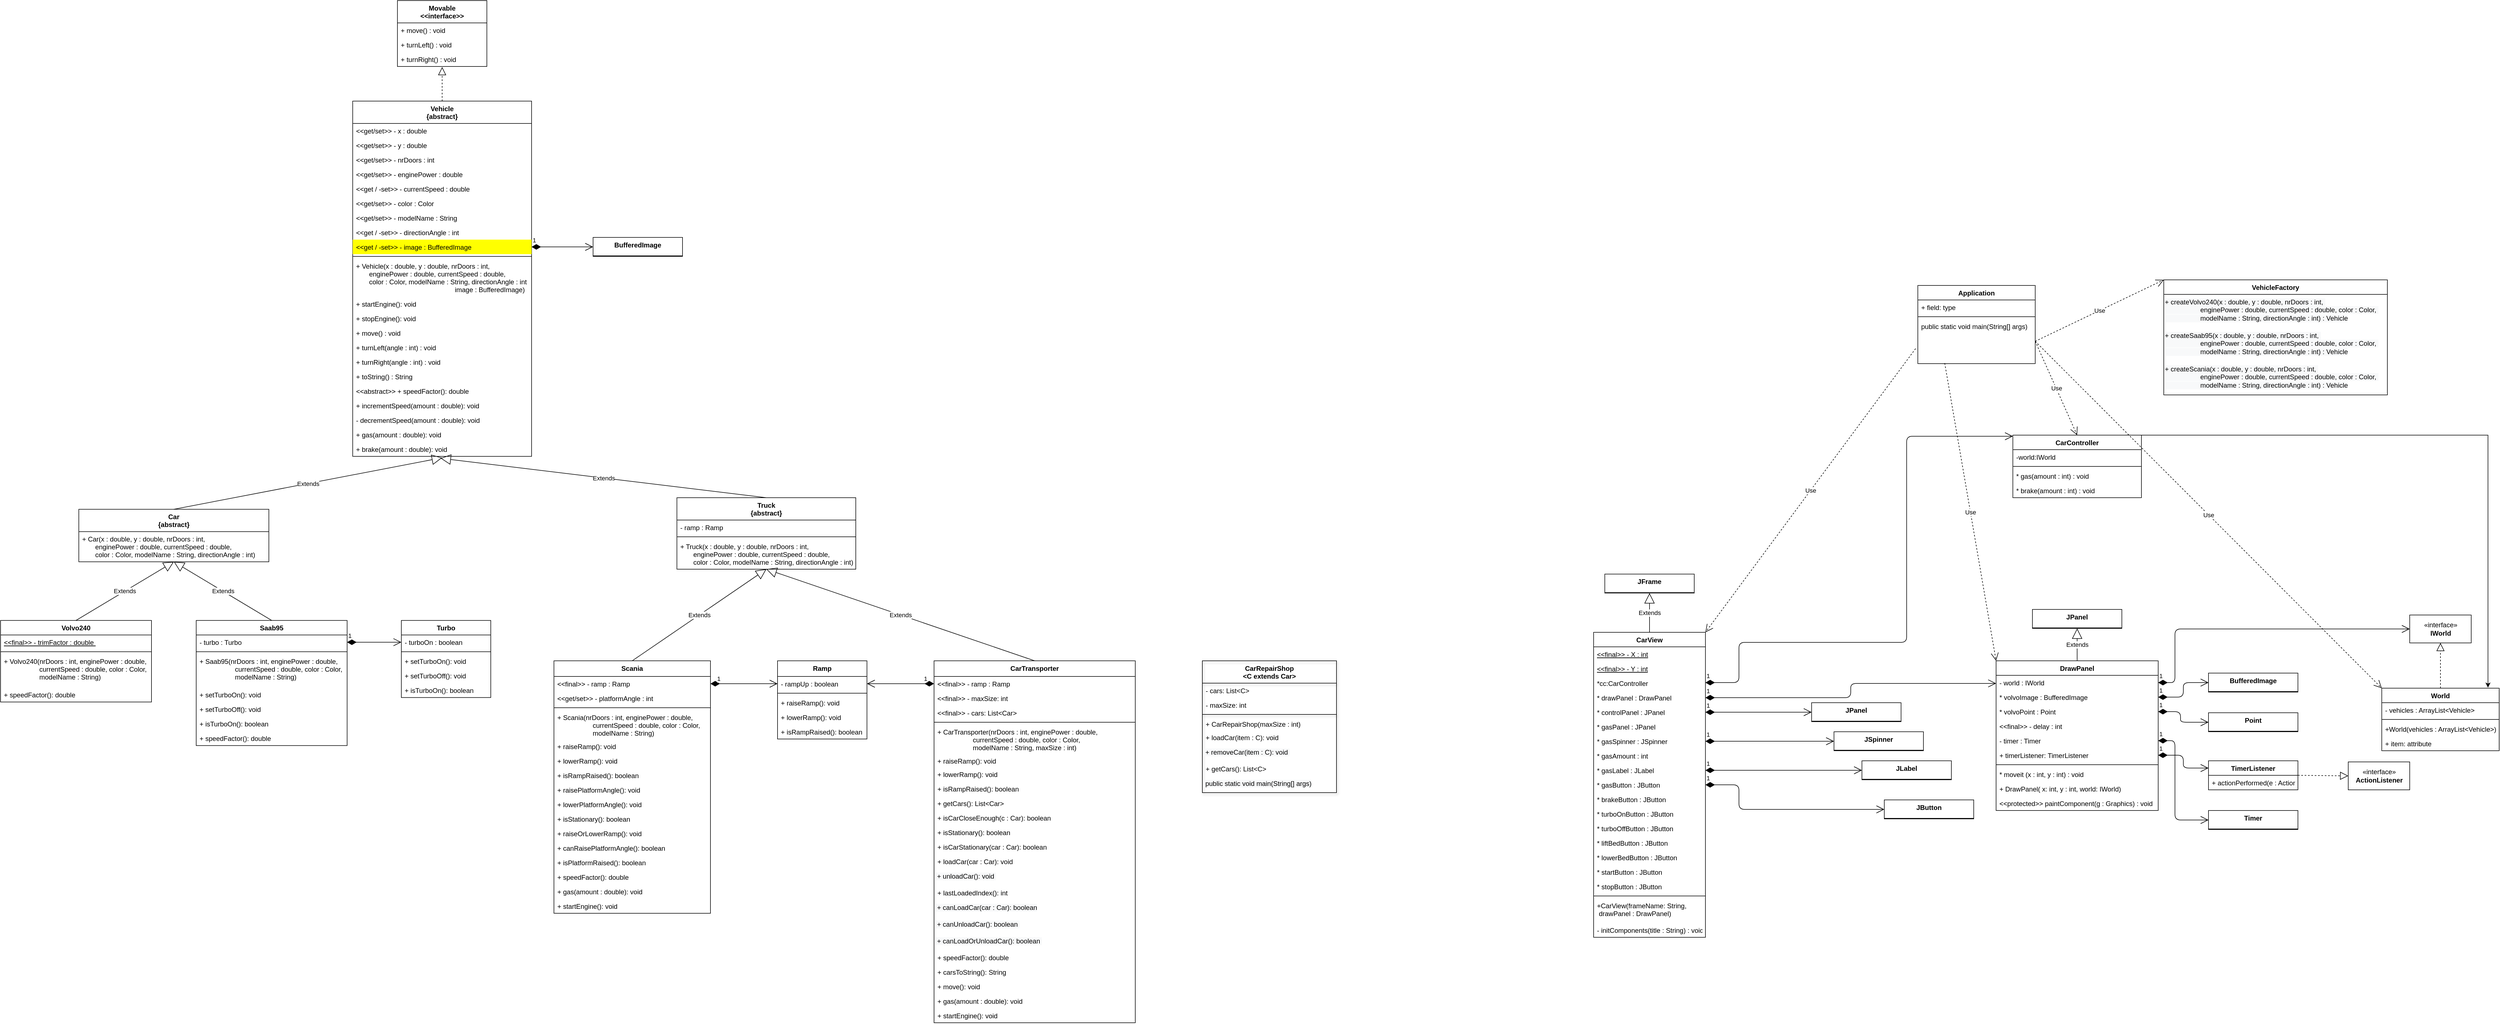 <mxfile version="13.10.6" type="github">
  <diagram id="1R9pqmuIDQbFG5ekNz2X" name="Page-1">
    <mxGraphModel dx="1826" dy="2437" grid="1" gridSize="10" guides="1" tooltips="1" connect="1" arrows="1" fold="1" page="1" pageScale="1" pageWidth="2336" pageHeight="1654" math="0" shadow="0">
      <root>
        <mxCell id="0" />
        <mxCell id="1" parent="0" />
        <mxCell id="AeCEf1UCao7Z_vWgHj9i-1" value="CarTransporter" style="swimlane;fontStyle=1;align=center;verticalAlign=top;childLayout=stackLayout;horizontal=1;startSize=28;horizontalStack=0;resizeParent=1;resizeParentMax=0;resizeLast=0;collapsible=1;marginBottom=0;strokeColor=#000000;fillColor=none;" parent="1" vertex="1">
          <mxGeometry x="1720" y="932" width="360" height="648" as="geometry" />
        </mxCell>
        <mxCell id="AeCEf1UCao7Z_vWgHj9i-3" value="&lt;&lt;final&gt;&gt; - ramp : Ramp&#xa;" style="text;strokeColor=none;fillColor=none;align=left;verticalAlign=top;spacingLeft=4;spacingRight=4;overflow=hidden;rotatable=0;points=[[0,0.5],[1,0.5]];portConstraint=eastwest;fontStyle=0" parent="AeCEf1UCao7Z_vWgHj9i-1" vertex="1">
          <mxGeometry y="28" width="360" height="26" as="geometry" />
        </mxCell>
        <mxCell id="AeCEf1UCao7Z_vWgHj9i-4" value="&lt;&lt;final&gt;&gt; - maxSize: int" style="text;strokeColor=none;fillColor=none;align=left;verticalAlign=top;spacingLeft=4;spacingRight=4;overflow=hidden;rotatable=0;points=[[0,0.5],[1,0.5]];portConstraint=eastwest;" parent="AeCEf1UCao7Z_vWgHj9i-1" vertex="1">
          <mxGeometry y="54" width="360" height="26" as="geometry" />
        </mxCell>
        <mxCell id="AeCEf1UCao7Z_vWgHj9i-5" value="&lt;&lt;final&gt;&gt; - cars: List&lt;Car&gt;" style="text;strokeColor=none;fillColor=none;align=left;verticalAlign=top;spacingLeft=4;spacingRight=4;overflow=hidden;rotatable=0;points=[[0,0.5],[1,0.5]];portConstraint=eastwest;" parent="AeCEf1UCao7Z_vWgHj9i-1" vertex="1">
          <mxGeometry y="80" width="360" height="26" as="geometry" />
        </mxCell>
        <mxCell id="AeCEf1UCao7Z_vWgHj9i-6" value="" style="line;strokeWidth=1;fillColor=none;align=left;verticalAlign=middle;spacingTop=-1;spacingLeft=3;spacingRight=3;rotatable=0;labelPosition=right;points=[];portConstraint=eastwest;" parent="AeCEf1UCao7Z_vWgHj9i-1" vertex="1">
          <mxGeometry y="106" width="360" height="8" as="geometry" />
        </mxCell>
        <mxCell id="w_uHxVpiJhdYi6DjlOEM-58" value="+ CarTransporter(nrDoors : int, enginePower : double, &#xa;                   currentSpeed : double, color : Color, &#xa;                   modelName : String, maxSize : int)" style="text;strokeColor=none;fillColor=none;align=left;verticalAlign=top;spacingLeft=4;spacingRight=4;overflow=hidden;rotatable=0;points=[[0,0.5],[1,0.5]];portConstraint=eastwest;" parent="AeCEf1UCao7Z_vWgHj9i-1" vertex="1">
          <mxGeometry y="114" width="360" height="52" as="geometry" />
        </mxCell>
        <mxCell id="AeCEf1UCao7Z_vWgHj9i-8" value="+ raiseRamp(): void" style="text;strokeColor=none;fillColor=none;align=left;verticalAlign=top;spacingLeft=4;spacingRight=4;overflow=hidden;rotatable=0;points=[[0,0.5],[1,0.5]];portConstraint=eastwest;" parent="AeCEf1UCao7Z_vWgHj9i-1" vertex="1">
          <mxGeometry y="166" width="360" height="24" as="geometry" />
        </mxCell>
        <mxCell id="AeCEf1UCao7Z_vWgHj9i-9" value="+ lowerRamp(): void" style="text;strokeColor=none;fillColor=none;align=left;verticalAlign=top;spacingLeft=4;spacingRight=4;overflow=hidden;rotatable=0;points=[[0,0.5],[1,0.5]];portConstraint=eastwest;" parent="AeCEf1UCao7Z_vWgHj9i-1" vertex="1">
          <mxGeometry y="190" width="360" height="26" as="geometry" />
        </mxCell>
        <mxCell id="AeCEf1UCao7Z_vWgHj9i-10" value="+ isRampRaised(): boolean" style="text;strokeColor=none;fillColor=none;align=left;verticalAlign=top;spacingLeft=4;spacingRight=4;overflow=hidden;rotatable=0;points=[[0,0.5],[1,0.5]];portConstraint=eastwest;" parent="AeCEf1UCao7Z_vWgHj9i-1" vertex="1">
          <mxGeometry y="216" width="360" height="26" as="geometry" />
        </mxCell>
        <mxCell id="AeCEf1UCao7Z_vWgHj9i-113" value="+ getCars(): List&lt;Car&gt;" style="text;strokeColor=none;fillColor=none;align=left;verticalAlign=top;spacingLeft=4;spacingRight=4;overflow=hidden;rotatable=0;points=[[0,0.5],[1,0.5]];portConstraint=eastwest;shadow=1;" parent="AeCEf1UCao7Z_vWgHj9i-1" vertex="1">
          <mxGeometry y="242" width="360" height="26" as="geometry" />
        </mxCell>
        <mxCell id="AeCEf1UCao7Z_vWgHj9i-14" value="+ isCarCloseEnough(c : Car): boolean" style="text;strokeColor=none;fillColor=none;align=left;verticalAlign=top;spacingLeft=4;spacingRight=4;overflow=hidden;rotatable=0;points=[[0,0.5],[1,0.5]];portConstraint=eastwest;" parent="AeCEf1UCao7Z_vWgHj9i-1" vertex="1">
          <mxGeometry y="268" width="360" height="26" as="geometry" />
        </mxCell>
        <mxCell id="AeCEf1UCao7Z_vWgHj9i-11" value="+ isStationary(): boolean " style="text;strokeColor=none;fillColor=none;align=left;verticalAlign=top;spacingLeft=4;spacingRight=4;overflow=hidden;rotatable=0;points=[[0,0.5],[1,0.5]];portConstraint=eastwest;" parent="AeCEf1UCao7Z_vWgHj9i-1" vertex="1">
          <mxGeometry y="294" width="360" height="26" as="geometry" />
        </mxCell>
        <mxCell id="AeCEf1UCao7Z_vWgHj9i-114" value="+ isCarStationary(car : Car): boolean " style="text;strokeColor=none;fillColor=none;align=left;verticalAlign=top;spacingLeft=4;spacingRight=4;overflow=hidden;rotatable=0;points=[[0,0.5],[1,0.5]];portConstraint=eastwest;" parent="AeCEf1UCao7Z_vWgHj9i-1" vertex="1">
          <mxGeometry y="320" width="360" height="26" as="geometry" />
        </mxCell>
        <mxCell id="AeCEf1UCao7Z_vWgHj9i-12" value="+ loadCar(car : Car): void " style="text;strokeColor=none;fillColor=none;align=left;verticalAlign=top;spacingLeft=4;spacingRight=4;overflow=hidden;rotatable=0;points=[[0,0.5],[1,0.5]];portConstraint=eastwest;" parent="AeCEf1UCao7Z_vWgHj9i-1" vertex="1">
          <mxGeometry y="346" width="360" height="26" as="geometry" />
        </mxCell>
        <mxCell id="AeCEf1UCao7Z_vWgHj9i-13" value="&lt;span style=&quot;color: rgb(0 , 0 , 0) ; font-family: &amp;#34;helvetica&amp;#34; ; font-size: 12px ; font-style: normal ; font-weight: 400 ; letter-spacing: normal ; text-align: left ; text-indent: 0px ; text-transform: none ; word-spacing: 0px ; background-color: rgb(248 , 249 , 250) ; display: inline ; float: none&quot;&gt;&amp;nbsp;+ unloadCar(): void&amp;nbsp;&lt;/span&gt;" style="text;whiteSpace=wrap;html=1;fillColor=none;" parent="AeCEf1UCao7Z_vWgHj9i-1" vertex="1">
          <mxGeometry y="372" width="360" height="30" as="geometry" />
        </mxCell>
        <mxCell id="AeCEf1UCao7Z_vWgHj9i-116" value="+ lastLoadedIndex(): int" style="text;strokeColor=none;fillColor=none;align=left;verticalAlign=top;spacingLeft=4;spacingRight=4;overflow=hidden;rotatable=0;points=[[0,0.5],[1,0.5]];portConstraint=eastwest;shadow=1;" parent="AeCEf1UCao7Z_vWgHj9i-1" vertex="1">
          <mxGeometry y="402" width="360" height="26" as="geometry" />
        </mxCell>
        <mxCell id="AeCEf1UCao7Z_vWgHj9i-117" value="&lt;span style=&quot;color: rgb(0 , 0 , 0) ; font-family: &amp;#34;helvetica&amp;#34; ; font-size: 12px ; font-style: normal ; font-weight: 400 ; letter-spacing: normal ; text-align: left ; text-indent: 0px ; text-transform: none ; word-spacing: 0px ; background-color: rgb(248 , 249 , 250) ; display: inline ; float: none&quot;&gt;&amp;nbsp;+ canLoadCar(car : Car): boolean&lt;/span&gt;" style="text;whiteSpace=wrap;html=1;fillColor=none;" parent="AeCEf1UCao7Z_vWgHj9i-1" vertex="1">
          <mxGeometry y="428" width="360" height="30" as="geometry" />
        </mxCell>
        <mxCell id="AeCEf1UCao7Z_vWgHj9i-118" value="&lt;span style=&quot;color: rgb(0 , 0 , 0) ; font-family: &amp;#34;helvetica&amp;#34; ; font-size: 12px ; font-style: normal ; font-weight: 400 ; letter-spacing: normal ; text-align: left ; text-indent: 0px ; text-transform: none ; word-spacing: 0px ; background-color: rgb(248 , 249 , 250) ; display: inline ; float: none&quot;&gt;&amp;nbsp;+ canUnloadCar(): boolean&amp;nbsp;&lt;/span&gt;" style="text;whiteSpace=wrap;html=1;fillColor=none;" parent="AeCEf1UCao7Z_vWgHj9i-1" vertex="1">
          <mxGeometry y="458" width="360" height="30" as="geometry" />
        </mxCell>
        <mxCell id="AeCEf1UCao7Z_vWgHj9i-15" value="&lt;span style=&quot;color: rgb(0 , 0 , 0) ; font-family: &amp;#34;helvetica&amp;#34; ; font-size: 12px ; font-style: normal ; font-weight: 400 ; letter-spacing: normal ; text-align: left ; text-indent: 0px ; text-transform: none ; word-spacing: 0px ; background-color: rgb(248 , 249 , 250) ; display: inline ; float: none&quot;&gt;&amp;nbsp;+ canLoadOrUnloadCar(): boolean&amp;nbsp;&lt;/span&gt;" style="text;whiteSpace=wrap;html=1;fillColor=none;" parent="AeCEf1UCao7Z_vWgHj9i-1" vertex="1">
          <mxGeometry y="488" width="360" height="30" as="geometry" />
        </mxCell>
        <mxCell id="AeCEf1UCao7Z_vWgHj9i-16" value="+ speedFactor(): double" style="text;strokeColor=none;fillColor=none;align=left;verticalAlign=top;spacingLeft=4;spacingRight=4;overflow=hidden;rotatable=0;points=[[0,0.5],[1,0.5]];portConstraint=eastwest;" parent="AeCEf1UCao7Z_vWgHj9i-1" vertex="1">
          <mxGeometry y="518" width="360" height="26" as="geometry" />
        </mxCell>
        <mxCell id="AeCEf1UCao7Z_vWgHj9i-17" value="+ carsToString(): String" style="text;strokeColor=none;fillColor=none;align=left;verticalAlign=top;spacingLeft=4;spacingRight=4;overflow=hidden;rotatable=0;points=[[0,0.5],[1,0.5]];portConstraint=eastwest;" parent="AeCEf1UCao7Z_vWgHj9i-1" vertex="1">
          <mxGeometry y="544" width="360" height="26" as="geometry" />
        </mxCell>
        <mxCell id="AeCEf1UCao7Z_vWgHj9i-119" value="+ move(): void" style="text;strokeColor=none;fillColor=none;align=left;verticalAlign=top;spacingLeft=4;spacingRight=4;overflow=hidden;rotatable=0;points=[[0,0.5],[1,0.5]];portConstraint=eastwest;" parent="AeCEf1UCao7Z_vWgHj9i-1" vertex="1">
          <mxGeometry y="570" width="360" height="26" as="geometry" />
        </mxCell>
        <mxCell id="w_uHxVpiJhdYi6DjlOEM-59" value="+ gas(amount : double): void" style="text;strokeColor=none;fillColor=none;align=left;verticalAlign=top;spacingLeft=4;spacingRight=4;overflow=hidden;rotatable=0;points=[[0,0.5],[1,0.5]];portConstraint=eastwest;" parent="AeCEf1UCao7Z_vWgHj9i-1" vertex="1">
          <mxGeometry y="596" width="360" height="26" as="geometry" />
        </mxCell>
        <mxCell id="w_uHxVpiJhdYi6DjlOEM-60" value="+ startEngine(): void" style="text;strokeColor=none;fillColor=none;align=left;verticalAlign=top;spacingLeft=4;spacingRight=4;overflow=hidden;rotatable=0;points=[[0,0.5],[1,0.5]];portConstraint=eastwest;" parent="AeCEf1UCao7Z_vWgHj9i-1" vertex="1">
          <mxGeometry y="622" width="360" height="26" as="geometry" />
        </mxCell>
        <mxCell id="AeCEf1UCao7Z_vWgHj9i-18" value="Movable&#xa;&lt;&lt;interface&gt;&gt;" style="swimlane;fontStyle=1;childLayout=stackLayout;horizontal=1;startSize=40;fillColor=none;horizontalStack=0;resizeParent=1;resizeParentMax=0;resizeLast=0;collapsible=1;marginBottom=0;" parent="1" vertex="1">
          <mxGeometry x="760" y="-250" width="160" height="118" as="geometry" />
        </mxCell>
        <mxCell id="AeCEf1UCao7Z_vWgHj9i-19" value="+ move() : void" style="text;strokeColor=none;fillColor=none;align=left;verticalAlign=top;spacingLeft=4;spacingRight=4;overflow=hidden;rotatable=0;points=[[0,0.5],[1,0.5]];portConstraint=eastwest;" parent="AeCEf1UCao7Z_vWgHj9i-18" vertex="1">
          <mxGeometry y="40" width="160" height="26" as="geometry" />
        </mxCell>
        <mxCell id="AeCEf1UCao7Z_vWgHj9i-20" value="+ turnLeft() : void" style="text;strokeColor=none;fillColor=none;align=left;verticalAlign=top;spacingLeft=4;spacingRight=4;overflow=hidden;rotatable=0;points=[[0,0.5],[1,0.5]];portConstraint=eastwest;" parent="AeCEf1UCao7Z_vWgHj9i-18" vertex="1">
          <mxGeometry y="66" width="160" height="26" as="geometry" />
        </mxCell>
        <mxCell id="AeCEf1UCao7Z_vWgHj9i-21" value="+ turnRight() : void" style="text;strokeColor=none;fillColor=none;align=left;verticalAlign=top;spacingLeft=4;spacingRight=4;overflow=hidden;rotatable=0;points=[[0,0.5],[1,0.5]];portConstraint=eastwest;" parent="AeCEf1UCao7Z_vWgHj9i-18" vertex="1">
          <mxGeometry y="92" width="160" height="26" as="geometry" />
        </mxCell>
        <mxCell id="AeCEf1UCao7Z_vWgHj9i-22" value="Vehicle&#xa;{abstract}&#xa;" style="swimlane;fontStyle=1;align=center;verticalAlign=top;childLayout=stackLayout;horizontal=1;startSize=40;horizontalStack=0;resizeParent=1;resizeParentMax=0;resizeLast=0;collapsible=1;marginBottom=0;" parent="1" vertex="1">
          <mxGeometry x="680" y="-70" width="320" height="636" as="geometry" />
        </mxCell>
        <mxCell id="AeCEf1UCao7Z_vWgHj9i-23" value="&lt;&lt;get/set&gt;&gt; - x : double" style="text;strokeColor=none;fillColor=none;align=left;verticalAlign=top;spacingLeft=4;spacingRight=4;overflow=hidden;rotatable=0;points=[[0,0.5],[1,0.5]];portConstraint=eastwest;" parent="AeCEf1UCao7Z_vWgHj9i-22" vertex="1">
          <mxGeometry y="40" width="320" height="26" as="geometry" />
        </mxCell>
        <mxCell id="AeCEf1UCao7Z_vWgHj9i-24" value="&lt;&lt;get/set&gt;&gt; - y : double" style="text;strokeColor=none;fillColor=none;align=left;verticalAlign=top;spacingLeft=4;spacingRight=4;overflow=hidden;rotatable=0;points=[[0,0.5],[1,0.5]];portConstraint=eastwest;" parent="AeCEf1UCao7Z_vWgHj9i-22" vertex="1">
          <mxGeometry y="66" width="320" height="26" as="geometry" />
        </mxCell>
        <mxCell id="AeCEf1UCao7Z_vWgHj9i-25" value="&lt;&lt;get/set&gt;&gt; - nrDoors : int" style="text;strokeColor=none;fillColor=none;align=left;verticalAlign=top;spacingLeft=4;spacingRight=4;overflow=hidden;rotatable=0;points=[[0,0.5],[1,0.5]];portConstraint=eastwest;" parent="AeCEf1UCao7Z_vWgHj9i-22" vertex="1">
          <mxGeometry y="92" width="320" height="26" as="geometry" />
        </mxCell>
        <mxCell id="AeCEf1UCao7Z_vWgHj9i-26" value="&lt;&lt;get/set&gt;&gt; - enginePower : double" style="text;strokeColor=none;fillColor=none;align=left;verticalAlign=top;spacingLeft=4;spacingRight=4;overflow=hidden;rotatable=0;points=[[0,0.5],[1,0.5]];portConstraint=eastwest;" parent="AeCEf1UCao7Z_vWgHj9i-22" vertex="1">
          <mxGeometry y="118" width="320" height="26" as="geometry" />
        </mxCell>
        <mxCell id="AeCEf1UCao7Z_vWgHj9i-27" value="&lt;&lt;get / -set&gt;&gt; - currentSpeed : double" style="text;strokeColor=none;fillColor=none;align=left;verticalAlign=top;spacingLeft=4;spacingRight=4;overflow=hidden;rotatable=0;points=[[0,0.5],[1,0.5]];portConstraint=eastwest;" parent="AeCEf1UCao7Z_vWgHj9i-22" vertex="1">
          <mxGeometry y="144" width="320" height="26" as="geometry" />
        </mxCell>
        <mxCell id="AeCEf1UCao7Z_vWgHj9i-28" value="&lt;&lt;get/set&gt;&gt; - color : Color" style="text;strokeColor=none;fillColor=none;align=left;verticalAlign=top;spacingLeft=4;spacingRight=4;overflow=hidden;rotatable=0;points=[[0,0.5],[1,0.5]];portConstraint=eastwest;" parent="AeCEf1UCao7Z_vWgHj9i-22" vertex="1">
          <mxGeometry y="170" width="320" height="26" as="geometry" />
        </mxCell>
        <mxCell id="AeCEf1UCao7Z_vWgHj9i-29" value="&lt;&lt;get/set&gt;&gt; - modelName : String" style="text;strokeColor=none;fillColor=none;align=left;verticalAlign=top;spacingLeft=4;spacingRight=4;overflow=hidden;rotatable=0;points=[[0,0.5],[1,0.5]];portConstraint=eastwest;" parent="AeCEf1UCao7Z_vWgHj9i-22" vertex="1">
          <mxGeometry y="196" width="320" height="26" as="geometry" />
        </mxCell>
        <mxCell id="yBkD2uAlPnw_lQSOTUZA-1" value="&lt;&lt;get / -set&gt;&gt; - directionAngle : int" style="text;strokeColor=none;fillColor=none;align=left;verticalAlign=top;spacingLeft=4;spacingRight=4;overflow=hidden;rotatable=0;points=[[0,0.5],[1,0.5]];portConstraint=eastwest;" parent="AeCEf1UCao7Z_vWgHj9i-22" vertex="1">
          <mxGeometry y="222" width="320" height="26" as="geometry" />
        </mxCell>
        <mxCell id="o3Hq99OHR-f3-e-FKoT0-30" value="&lt;&lt;get / -set&gt;&gt; - image : BufferedImage" style="text;strokeColor=none;fillColor=#FFFF00;align=left;verticalAlign=top;spacingLeft=4;spacingRight=4;overflow=hidden;rotatable=0;points=[[0,0.5],[1,0.5]];portConstraint=eastwest;" parent="AeCEf1UCao7Z_vWgHj9i-22" vertex="1">
          <mxGeometry y="248" width="320" height="26" as="geometry" />
        </mxCell>
        <mxCell id="AeCEf1UCao7Z_vWgHj9i-30" value="" style="line;strokeWidth=1;fillColor=none;align=left;verticalAlign=middle;spacingTop=-1;spacingLeft=3;spacingRight=3;rotatable=0;labelPosition=right;points=[];portConstraint=eastwest;" parent="AeCEf1UCao7Z_vWgHj9i-22" vertex="1">
          <mxGeometry y="274" width="320" height="8" as="geometry" />
        </mxCell>
        <mxCell id="AeCEf1UCao7Z_vWgHj9i-31" value="+ Vehicle(x : double, y : double, nrDoors : int, &#xa;       enginePower : double, currentSpeed : double,&#xa;       color : Color, modelName : String, directionAngle : int&#xa;                                                     image : BufferedImage)" style="text;strokeColor=none;fillColor=none;align=left;verticalAlign=top;spacingLeft=4;spacingRight=4;overflow=hidden;rotatable=0;points=[[0,0.5],[1,0.5]];portConstraint=eastwest;" parent="AeCEf1UCao7Z_vWgHj9i-22" vertex="1">
          <mxGeometry y="282" width="320" height="68" as="geometry" />
        </mxCell>
        <mxCell id="AeCEf1UCao7Z_vWgHj9i-32" value="+ startEngine(): void" style="text;strokeColor=none;fillColor=none;align=left;verticalAlign=top;spacingLeft=4;spacingRight=4;overflow=hidden;rotatable=0;points=[[0,0.5],[1,0.5]];portConstraint=eastwest;" parent="AeCEf1UCao7Z_vWgHj9i-22" vertex="1">
          <mxGeometry y="350" width="320" height="26" as="geometry" />
        </mxCell>
        <mxCell id="AeCEf1UCao7Z_vWgHj9i-33" value="+ stopEngine(): void" style="text;strokeColor=none;fillColor=none;align=left;verticalAlign=top;spacingLeft=4;spacingRight=4;overflow=hidden;rotatable=0;points=[[0,0.5],[1,0.5]];portConstraint=eastwest;" parent="AeCEf1UCao7Z_vWgHj9i-22" vertex="1">
          <mxGeometry y="376" width="320" height="26" as="geometry" />
        </mxCell>
        <mxCell id="AeCEf1UCao7Z_vWgHj9i-34" value="+ move() : void" style="text;strokeColor=none;fillColor=none;align=left;verticalAlign=top;spacingLeft=4;spacingRight=4;overflow=hidden;rotatable=0;points=[[0,0.5],[1,0.5]];portConstraint=eastwest;" parent="AeCEf1UCao7Z_vWgHj9i-22" vertex="1">
          <mxGeometry y="402" width="320" height="26" as="geometry" />
        </mxCell>
        <mxCell id="AeCEf1UCao7Z_vWgHj9i-35" value="+ turnLeft(angle : int) : void" style="text;strokeColor=none;fillColor=none;align=left;verticalAlign=top;spacingLeft=4;spacingRight=4;overflow=hidden;rotatable=0;points=[[0,0.5],[1,0.5]];portConstraint=eastwest;" parent="AeCEf1UCao7Z_vWgHj9i-22" vertex="1">
          <mxGeometry y="428" width="320" height="26" as="geometry" />
        </mxCell>
        <mxCell id="AeCEf1UCao7Z_vWgHj9i-36" value="+ turnRight(angle : int) : void" style="text;strokeColor=none;fillColor=none;align=left;verticalAlign=top;spacingLeft=4;spacingRight=4;overflow=hidden;rotatable=0;points=[[0,0.5],[1,0.5]];portConstraint=eastwest;" parent="AeCEf1UCao7Z_vWgHj9i-22" vertex="1">
          <mxGeometry y="454" width="320" height="26" as="geometry" />
        </mxCell>
        <mxCell id="AeCEf1UCao7Z_vWgHj9i-37" value="+ toString() : String" style="text;strokeColor=none;fillColor=none;align=left;verticalAlign=top;spacingLeft=4;spacingRight=4;overflow=hidden;rotatable=0;points=[[0,0.5],[1,0.5]];portConstraint=eastwest;" parent="AeCEf1UCao7Z_vWgHj9i-22" vertex="1">
          <mxGeometry y="480" width="320" height="26" as="geometry" />
        </mxCell>
        <mxCell id="AeCEf1UCao7Z_vWgHj9i-38" value="&lt;&lt;abstract&gt;&gt; + speedFactor(): double" style="text;strokeColor=none;fillColor=none;align=left;verticalAlign=top;spacingLeft=4;spacingRight=4;overflow=hidden;rotatable=0;points=[[0,0.5],[1,0.5]];portConstraint=eastwest;" parent="AeCEf1UCao7Z_vWgHj9i-22" vertex="1">
          <mxGeometry y="506" width="320" height="26" as="geometry" />
        </mxCell>
        <mxCell id="AeCEf1UCao7Z_vWgHj9i-39" value="+ incrementSpeed(amount : double): void" style="text;strokeColor=none;fillColor=none;align=left;verticalAlign=top;spacingLeft=4;spacingRight=4;overflow=hidden;rotatable=0;points=[[0,0.5],[1,0.5]];portConstraint=eastwest;" parent="AeCEf1UCao7Z_vWgHj9i-22" vertex="1">
          <mxGeometry y="532" width="320" height="26" as="geometry" />
        </mxCell>
        <mxCell id="AeCEf1UCao7Z_vWgHj9i-40" value="- decrementSpeed(amount : double): void" style="text;strokeColor=none;fillColor=none;align=left;verticalAlign=top;spacingLeft=4;spacingRight=4;overflow=hidden;rotatable=0;points=[[0,0.5],[1,0.5]];portConstraint=eastwest;" parent="AeCEf1UCao7Z_vWgHj9i-22" vertex="1">
          <mxGeometry y="558" width="320" height="26" as="geometry" />
        </mxCell>
        <mxCell id="AeCEf1UCao7Z_vWgHj9i-41" value="+ gas(amount : double): void" style="text;strokeColor=none;fillColor=none;align=left;verticalAlign=top;spacingLeft=4;spacingRight=4;overflow=hidden;rotatable=0;points=[[0,0.5],[1,0.5]];portConstraint=eastwest;" parent="AeCEf1UCao7Z_vWgHj9i-22" vertex="1">
          <mxGeometry y="584" width="320" height="26" as="geometry" />
        </mxCell>
        <mxCell id="AeCEf1UCao7Z_vWgHj9i-42" value="+ brake(amount : double): void" style="text;strokeColor=none;fillColor=none;align=left;verticalAlign=top;spacingLeft=4;spacingRight=4;overflow=hidden;rotatable=0;points=[[0,0.5],[1,0.5]];portConstraint=eastwest;" parent="AeCEf1UCao7Z_vWgHj9i-22" vertex="1">
          <mxGeometry y="610" width="320" height="26" as="geometry" />
        </mxCell>
        <mxCell id="AeCEf1UCao7Z_vWgHj9i-43" value="" style="endArrow=block;dashed=1;endFill=0;endSize=12;html=1;entryX=0.5;entryY=1.038;entryDx=0;entryDy=0;entryPerimeter=0;" parent="1" source="AeCEf1UCao7Z_vWgHj9i-22" target="AeCEf1UCao7Z_vWgHj9i-21" edge="1">
          <mxGeometry width="160" relative="1" as="geometry">
            <mxPoint x="1020" y="290" as="sourcePoint" />
            <mxPoint x="1180" y="290" as="targetPoint" />
          </mxGeometry>
        </mxCell>
        <mxCell id="AeCEf1UCao7Z_vWgHj9i-52" value="Volvo240" style="swimlane;fontStyle=1;align=center;verticalAlign=top;childLayout=stackLayout;horizontal=1;startSize=26;horizontalStack=0;resizeParent=1;resizeParentMax=0;resizeLast=0;collapsible=1;marginBottom=0;" parent="1" vertex="1">
          <mxGeometry x="50" y="859.74" width="270" height="146" as="geometry" />
        </mxCell>
        <mxCell id="AeCEf1UCao7Z_vWgHj9i-53" value="&lt;&lt;final&gt;&gt; - trimFactor : double " style="text;strokeColor=none;fillColor=none;align=left;verticalAlign=top;spacingLeft=4;spacingRight=4;overflow=hidden;rotatable=0;points=[[0,0.5],[1,0.5]];portConstraint=eastwest;fontStyle=4" parent="AeCEf1UCao7Z_vWgHj9i-52" vertex="1">
          <mxGeometry y="26" width="270" height="26" as="geometry" />
        </mxCell>
        <mxCell id="AeCEf1UCao7Z_vWgHj9i-54" value="" style="line;strokeWidth=1;fillColor=none;align=left;verticalAlign=middle;spacingTop=-1;spacingLeft=3;spacingRight=3;rotatable=0;labelPosition=right;points=[];portConstraint=eastwest;" parent="AeCEf1UCao7Z_vWgHj9i-52" vertex="1">
          <mxGeometry y="52" width="270" height="8" as="geometry" />
        </mxCell>
        <mxCell id="AeCEf1UCao7Z_vWgHj9i-55" value="+ Volvo240(nrDoors : int, enginePower : double, &#xa;                   currentSpeed : double, color : Color, &#xa;                   modelName : String)" style="text;strokeColor=none;fillColor=none;align=left;verticalAlign=top;spacingLeft=4;spacingRight=4;overflow=hidden;rotatable=0;points=[[0,0.5],[1,0.5]];portConstraint=eastwest;" parent="AeCEf1UCao7Z_vWgHj9i-52" vertex="1">
          <mxGeometry y="60" width="270" height="60" as="geometry" />
        </mxCell>
        <mxCell id="AeCEf1UCao7Z_vWgHj9i-56" value="+ speedFactor(): double" style="text;strokeColor=none;fillColor=none;align=left;verticalAlign=top;spacingLeft=4;spacingRight=4;overflow=hidden;rotatable=0;points=[[0,0.5],[1,0.5]];portConstraint=eastwest;" parent="AeCEf1UCao7Z_vWgHj9i-52" vertex="1">
          <mxGeometry y="120" width="270" height="26" as="geometry" />
        </mxCell>
        <mxCell id="AeCEf1UCao7Z_vWgHj9i-57" value="Extends" style="endArrow=block;endSize=16;endFill=0;html=1;exitX=0.5;exitY=0;exitDx=0;exitDy=0;entryX=0.5;entryY=1;entryDx=0;entryDy=0;" parent="1" source="AeCEf1UCao7Z_vWgHj9i-52" target="AeCEf1UCao7Z_vWgHj9i-60" edge="1">
          <mxGeometry width="160" relative="1" as="geometry">
            <mxPoint x="540" y="949.74" as="sourcePoint" />
            <mxPoint x="340.32" y="771.596" as="targetPoint" />
          </mxGeometry>
        </mxCell>
        <mxCell id="AeCEf1UCao7Z_vWgHj9i-58" value="Extends" style="endArrow=block;endSize=16;endFill=0;html=1;exitX=0.5;exitY=0;exitDx=0;exitDy=0;entryX=0.5;entryY=1;entryDx=0;entryDy=0;" parent="1" source="w_uHxVpiJhdYi6DjlOEM-18" target="AeCEf1UCao7Z_vWgHj9i-60" edge="1">
          <mxGeometry width="160" relative="1" as="geometry">
            <mxPoint x="320" y="979.74" as="sourcePoint" />
            <mxPoint x="340.96" y="772.82" as="targetPoint" />
          </mxGeometry>
        </mxCell>
        <mxCell id="AeCEf1UCao7Z_vWgHj9i-59" value="Extends" style="endArrow=block;endSize=16;endFill=0;html=1;exitX=0.5;exitY=0;exitDx=0;exitDy=0;entryX=0.5;entryY=1;entryDx=0;entryDy=0;" parent="1" source="AeCEf1UCao7Z_vWgHj9i-92" target="AeCEf1UCao7Z_vWgHj9i-61" edge="1">
          <mxGeometry width="160" relative="1" as="geometry">
            <mxPoint x="400" y="930" as="sourcePoint" />
            <mxPoint x="910.96" y="717.172" as="targetPoint" />
          </mxGeometry>
        </mxCell>
        <mxCell id="AeCEf1UCao7Z_vWgHj9i-60" value="Car&#xa;{abstract}" style="swimlane;fontStyle=1;align=center;verticalAlign=top;childLayout=stackLayout;horizontal=1;startSize=40;horizontalStack=0;resizeParent=1;resizeParentMax=0;resizeLast=0;collapsible=1;marginBottom=0;" parent="1" vertex="1">
          <mxGeometry x="190" y="660.74" width="340" height="94" as="geometry" />
        </mxCell>
        <mxCell id="w_uHxVpiJhdYi6DjlOEM-1" value="+ Car(x : double, y : double, nrDoors : int, &#xa;       enginePower : double, currentSpeed : double,&#xa;       color : Color, modelName : String, directionAngle : int)" style="text;strokeColor=none;fillColor=none;align=left;verticalAlign=top;spacingLeft=4;spacingRight=4;overflow=hidden;rotatable=0;points=[[0,0.5],[1,0.5]];portConstraint=eastwest;" parent="AeCEf1UCao7Z_vWgHj9i-60" vertex="1">
          <mxGeometry y="40" width="340" height="54" as="geometry" />
        </mxCell>
        <mxCell id="AeCEf1UCao7Z_vWgHj9i-61" value="Truck&#xa;{abstract}" style="swimlane;fontStyle=1;align=center;verticalAlign=top;childLayout=stackLayout;horizontal=1;startSize=40;horizontalStack=0;resizeParent=1;resizeParentMax=0;resizeLast=0;collapsible=1;marginBottom=0;" parent="1" vertex="1">
          <mxGeometry x="1260" y="640" width="320" height="128" as="geometry" />
        </mxCell>
        <mxCell id="w_uHxVpiJhdYi6DjlOEM-28" value="- ramp : Ramp&#xa;" style="text;strokeColor=none;fillColor=none;align=left;verticalAlign=top;spacingLeft=4;spacingRight=4;overflow=hidden;rotatable=0;points=[[0,0.5],[1,0.5]];portConstraint=eastwest;fontStyle=0" parent="AeCEf1UCao7Z_vWgHj9i-61" vertex="1">
          <mxGeometry y="40" width="320" height="26" as="geometry" />
        </mxCell>
        <mxCell id="w_uHxVpiJhdYi6DjlOEM-29" value="" style="line;strokeWidth=1;fillColor=none;align=left;verticalAlign=middle;spacingTop=-1;spacingLeft=3;spacingRight=3;rotatable=0;labelPosition=right;points=[];portConstraint=eastwest;" parent="AeCEf1UCao7Z_vWgHj9i-61" vertex="1">
          <mxGeometry y="66" width="320" height="8" as="geometry" />
        </mxCell>
        <mxCell id="w_uHxVpiJhdYi6DjlOEM-27" value="+ Truck(x : double, y : double, nrDoors : int, &#xa;       enginePower : double, currentSpeed : double,&#xa;       color : Color, modelName : String, directionAngle : int)" style="text;strokeColor=none;fillColor=none;align=left;verticalAlign=top;spacingLeft=4;spacingRight=4;overflow=hidden;rotatable=0;points=[[0,0.5],[1,0.5]];portConstraint=eastwest;" parent="AeCEf1UCao7Z_vWgHj9i-61" vertex="1">
          <mxGeometry y="74" width="320" height="54" as="geometry" />
        </mxCell>
        <mxCell id="AeCEf1UCao7Z_vWgHj9i-62" value="Extends" style="endArrow=block;endSize=16;endFill=0;html=1;exitX=0.5;exitY=0;exitDx=0;exitDy=0;entryX=0.5;entryY=1.096;entryDx=0;entryDy=0;entryPerimeter=0;" parent="1" source="AeCEf1UCao7Z_vWgHj9i-60" target="AeCEf1UCao7Z_vWgHj9i-42" edge="1">
          <mxGeometry width="160" relative="1" as="geometry">
            <mxPoint x="590" y="719.74" as="sourcePoint" />
            <mxPoint x="610" y="620" as="targetPoint" />
          </mxGeometry>
        </mxCell>
        <mxCell id="AeCEf1UCao7Z_vWgHj9i-63" value="Extends" style="endArrow=block;endSize=16;endFill=0;html=1;exitX=0.5;exitY=0;exitDx=0;exitDy=0;entryX=0.491;entryY=1.131;entryDx=0;entryDy=0;entryPerimeter=0;" parent="1" source="AeCEf1UCao7Z_vWgHj9i-61" target="AeCEf1UCao7Z_vWgHj9i-42" edge="1">
          <mxGeometry width="160" relative="1" as="geometry">
            <mxPoint x="490" y="620" as="sourcePoint" />
            <mxPoint x="840" y="558" as="targetPoint" />
          </mxGeometry>
        </mxCell>
        <mxCell id="AeCEf1UCao7Z_vWgHj9i-92" value="Scania" style="swimlane;fontStyle=1;align=center;verticalAlign=top;childLayout=stackLayout;horizontal=1;startSize=28;horizontalStack=0;resizeParent=1;resizeParentMax=0;resizeLast=0;collapsible=1;marginBottom=0;" parent="1" vertex="1">
          <mxGeometry x="1040" y="932" width="280" height="452" as="geometry" />
        </mxCell>
        <mxCell id="w_uHxVpiJhdYi6DjlOEM-43" value="&lt;&lt;final&gt;&gt; - ramp : Ramp&#xa;" style="text;strokeColor=none;fillColor=none;align=left;verticalAlign=top;spacingLeft=4;spacingRight=4;overflow=hidden;rotatable=0;points=[[0,0.5],[1,0.5]];portConstraint=eastwest;fontStyle=0" parent="AeCEf1UCao7Z_vWgHj9i-92" vertex="1">
          <mxGeometry y="28" width="280" height="26" as="geometry" />
        </mxCell>
        <mxCell id="AeCEf1UCao7Z_vWgHj9i-93" value="&lt;&lt;get/set&gt;&gt; - platformAngle : int&#xa;" style="text;strokeColor=none;fillColor=none;align=left;verticalAlign=top;spacingLeft=4;spacingRight=4;overflow=hidden;rotatable=0;points=[[0,0.5],[1,0.5]];portConstraint=eastwest;fontStyle=0" parent="AeCEf1UCao7Z_vWgHj9i-92" vertex="1">
          <mxGeometry y="54" width="280" height="26" as="geometry" />
        </mxCell>
        <mxCell id="AeCEf1UCao7Z_vWgHj9i-94" value="" style="line;strokeWidth=1;fillColor=none;align=left;verticalAlign=middle;spacingTop=-1;spacingLeft=3;spacingRight=3;rotatable=0;labelPosition=right;points=[];portConstraint=eastwest;" parent="AeCEf1UCao7Z_vWgHj9i-92" vertex="1">
          <mxGeometry y="80" width="280" height="8" as="geometry" />
        </mxCell>
        <mxCell id="w_uHxVpiJhdYi6DjlOEM-48" value="+ Scania(nrDoors : int, enginePower : double, &#xa;                   currentSpeed : double, color : Color, &#xa;                   modelName : String)" style="text;strokeColor=none;fillColor=none;align=left;verticalAlign=top;spacingLeft=4;spacingRight=4;overflow=hidden;rotatable=0;points=[[0,0.5],[1,0.5]];portConstraint=eastwest;" parent="AeCEf1UCao7Z_vWgHj9i-92" vertex="1">
          <mxGeometry y="88" width="280" height="52" as="geometry" />
        </mxCell>
        <mxCell id="w_uHxVpiJhdYi6DjlOEM-53" value="+ raiseRamp(): void" style="text;strokeColor=none;fillColor=none;align=left;verticalAlign=top;spacingLeft=4;spacingRight=4;overflow=hidden;rotatable=0;points=[[0,0.5],[1,0.5]];portConstraint=eastwest;" parent="AeCEf1UCao7Z_vWgHj9i-92" vertex="1">
          <mxGeometry y="140" width="280" height="26" as="geometry" />
        </mxCell>
        <mxCell id="w_uHxVpiJhdYi6DjlOEM-54" value="+ lowerRamp(): void" style="text;strokeColor=none;fillColor=none;align=left;verticalAlign=top;spacingLeft=4;spacingRight=4;overflow=hidden;rotatable=0;points=[[0,0.5],[1,0.5]];portConstraint=eastwest;" parent="AeCEf1UCao7Z_vWgHj9i-92" vertex="1">
          <mxGeometry y="166" width="280" height="26" as="geometry" />
        </mxCell>
        <mxCell id="w_uHxVpiJhdYi6DjlOEM-55" value="+ isRampRaised(): boolean " style="text;strokeColor=none;fillColor=none;align=left;verticalAlign=top;spacingLeft=4;spacingRight=4;overflow=hidden;rotatable=0;points=[[0,0.5],[1,0.5]];portConstraint=eastwest;" parent="AeCEf1UCao7Z_vWgHj9i-92" vertex="1">
          <mxGeometry y="192" width="280" height="26" as="geometry" />
        </mxCell>
        <mxCell id="AeCEf1UCao7Z_vWgHj9i-103" value="+ raisePlatformAngle(): void" style="text;strokeColor=none;fillColor=none;align=left;verticalAlign=top;spacingLeft=4;spacingRight=4;overflow=hidden;rotatable=0;points=[[0,0.5],[1,0.5]];portConstraint=eastwest;" parent="AeCEf1UCao7Z_vWgHj9i-92" vertex="1">
          <mxGeometry y="218" width="280" height="26" as="geometry" />
        </mxCell>
        <mxCell id="AeCEf1UCao7Z_vWgHj9i-105" value="+ lowerPlatformAngle(): void" style="text;strokeColor=none;fillColor=none;align=left;verticalAlign=top;spacingLeft=4;spacingRight=4;overflow=hidden;rotatable=0;points=[[0,0.5],[1,0.5]];portConstraint=eastwest;" parent="AeCEf1UCao7Z_vWgHj9i-92" vertex="1">
          <mxGeometry y="244" width="280" height="26" as="geometry" />
        </mxCell>
        <mxCell id="w_uHxVpiJhdYi6DjlOEM-56" value="+ isStationary(): boolean " style="text;strokeColor=none;fillColor=none;align=left;verticalAlign=top;spacingLeft=4;spacingRight=4;overflow=hidden;rotatable=0;points=[[0,0.5],[1,0.5]];portConstraint=eastwest;" parent="AeCEf1UCao7Z_vWgHj9i-92" vertex="1">
          <mxGeometry y="270" width="280" height="26" as="geometry" />
        </mxCell>
        <mxCell id="w_uHxVpiJhdYi6DjlOEM-57" value="+ raiseOrLowerRamp(): void" style="text;strokeColor=none;fillColor=none;align=left;verticalAlign=top;spacingLeft=4;spacingRight=4;overflow=hidden;rotatable=0;points=[[0,0.5],[1,0.5]];portConstraint=eastwest;" parent="AeCEf1UCao7Z_vWgHj9i-92" vertex="1">
          <mxGeometry y="296" width="280" height="26" as="geometry" />
        </mxCell>
        <mxCell id="AeCEf1UCao7Z_vWgHj9i-106" value="+ canRaisePlatformAngle(): boolean" style="text;strokeColor=none;fillColor=none;align=left;verticalAlign=top;spacingLeft=4;spacingRight=4;overflow=hidden;rotatable=0;points=[[0,0.5],[1,0.5]];portConstraint=eastwest;" parent="AeCEf1UCao7Z_vWgHj9i-92" vertex="1">
          <mxGeometry y="322" width="280" height="26" as="geometry" />
        </mxCell>
        <mxCell id="AeCEf1UCao7Z_vWgHj9i-107" value="+ isPlatformRaised(): boolean" style="text;strokeColor=none;fillColor=none;align=left;verticalAlign=top;spacingLeft=4;spacingRight=4;overflow=hidden;rotatable=0;points=[[0,0.5],[1,0.5]];portConstraint=eastwest;" parent="AeCEf1UCao7Z_vWgHj9i-92" vertex="1">
          <mxGeometry y="348" width="280" height="26" as="geometry" />
        </mxCell>
        <mxCell id="AeCEf1UCao7Z_vWgHj9i-108" value="+ speedFactor(): double" style="text;strokeColor=none;fillColor=none;align=left;verticalAlign=top;spacingLeft=4;spacingRight=4;overflow=hidden;rotatable=0;points=[[0,0.5],[1,0.5]];portConstraint=eastwest;" parent="AeCEf1UCao7Z_vWgHj9i-92" vertex="1">
          <mxGeometry y="374" width="280" height="26" as="geometry" />
        </mxCell>
        <mxCell id="AeCEf1UCao7Z_vWgHj9i-112" value="+ gas(amount : double): void" style="text;strokeColor=none;fillColor=none;align=left;verticalAlign=top;spacingLeft=4;spacingRight=4;overflow=hidden;rotatable=0;points=[[0,0.5],[1,0.5]];portConstraint=eastwest;" parent="AeCEf1UCao7Z_vWgHj9i-92" vertex="1">
          <mxGeometry y="400" width="280" height="26" as="geometry" />
        </mxCell>
        <mxCell id="AeCEf1UCao7Z_vWgHj9i-111" value="+ startEngine(): void" style="text;strokeColor=none;fillColor=none;align=left;verticalAlign=top;spacingLeft=4;spacingRight=4;overflow=hidden;rotatable=0;points=[[0,0.5],[1,0.5]];portConstraint=eastwest;" parent="AeCEf1UCao7Z_vWgHj9i-92" vertex="1">
          <mxGeometry y="426" width="280" height="26" as="geometry" />
        </mxCell>
        <mxCell id="AeCEf1UCao7Z_vWgHj9i-65" value="CarRepairShop&#xa;&lt;C extends Car&gt;" style="swimlane;fontStyle=1;align=center;verticalAlign=top;childLayout=stackLayout;horizontal=1;startSize=40;horizontalStack=0;resizeParent=1;resizeParentMax=0;resizeLast=0;collapsible=1;marginBottom=0;strokeColor=#000000;fillColor=none;shadow=1;" parent="1" vertex="1">
          <mxGeometry x="2200" y="932" width="240" height="236" as="geometry" />
        </mxCell>
        <mxCell id="AeCEf1UCao7Z_vWgHj9i-66" value="- cars: List&lt;C&gt;" style="text;strokeColor=none;fillColor=none;align=left;verticalAlign=top;spacingLeft=4;spacingRight=4;overflow=hidden;rotatable=0;points=[[0,0.5],[1,0.5]];portConstraint=eastwest;shadow=1;" parent="AeCEf1UCao7Z_vWgHj9i-65" vertex="1">
          <mxGeometry y="40" width="240" height="26" as="geometry" />
        </mxCell>
        <mxCell id="AeCEf1UCao7Z_vWgHj9i-67" value="- maxSize: int" style="text;strokeColor=none;fillColor=none;align=left;verticalAlign=top;spacingLeft=4;spacingRight=4;overflow=hidden;rotatable=0;points=[[0,0.5],[1,0.5]];portConstraint=eastwest;shadow=1;" parent="AeCEf1UCao7Z_vWgHj9i-65" vertex="1">
          <mxGeometry y="66" width="240" height="26" as="geometry" />
        </mxCell>
        <mxCell id="AeCEf1UCao7Z_vWgHj9i-68" value="" style="line;strokeWidth=1;fillColor=none;align=left;verticalAlign=middle;spacingTop=-1;spacingLeft=3;spacingRight=3;rotatable=0;labelPosition=right;points=[];portConstraint=eastwest;shadow=1;" parent="AeCEf1UCao7Z_vWgHj9i-65" vertex="1">
          <mxGeometry y="92" width="240" height="8" as="geometry" />
        </mxCell>
        <mxCell id="w_uHxVpiJhdYi6DjlOEM-61" value="+ CarRepairShop(maxSize : int)" style="text;strokeColor=none;fillColor=none;align=left;verticalAlign=top;spacingLeft=4;spacingRight=4;overflow=hidden;rotatable=0;points=[[0,0.5],[1,0.5]];portConstraint=eastwest;" parent="AeCEf1UCao7Z_vWgHj9i-65" vertex="1">
          <mxGeometry y="100" width="240" height="24" as="geometry" />
        </mxCell>
        <mxCell id="AeCEf1UCao7Z_vWgHj9i-69" value="+ loadCar(item : C): void " style="text;strokeColor=none;fillColor=none;align=left;verticalAlign=top;spacingLeft=4;spacingRight=4;overflow=hidden;rotatable=0;points=[[0,0.5],[1,0.5]];portConstraint=eastwest;shadow=1;" parent="AeCEf1UCao7Z_vWgHj9i-65" vertex="1">
          <mxGeometry y="124" width="240" height="26" as="geometry" />
        </mxCell>
        <mxCell id="AeCEf1UCao7Z_vWgHj9i-70" value="&lt;span style=&quot;color: rgb(0 , 0 , 0) ; font-family: &amp;#34;helvetica&amp;#34; ; font-size: 12px ; font-style: normal ; font-weight: 400 ; letter-spacing: normal ; text-align: left ; text-indent: 0px ; text-transform: none ; word-spacing: 0px ; background-color: rgb(248 , 249 , 250) ; display: inline ; float: none&quot;&gt;&amp;nbsp;+ removeCar&lt;span style=&quot;font-family: &amp;#34;helvetica&amp;#34;&quot;&gt;(item : C):&lt;/span&gt;&amp;nbsp;void&amp;nbsp;&lt;/span&gt;" style="text;whiteSpace=wrap;html=1;fillColor=none;shadow=1;" parent="AeCEf1UCao7Z_vWgHj9i-65" vertex="1">
          <mxGeometry y="150" width="240" height="30" as="geometry" />
        </mxCell>
        <mxCell id="AeCEf1UCao7Z_vWgHj9i-102" value="+ getCars(): List&lt;C&gt;" style="text;strokeColor=none;fillColor=none;align=left;verticalAlign=top;spacingLeft=4;spacingRight=4;overflow=hidden;rotatable=0;points=[[0,0.5],[1,0.5]];portConstraint=eastwest;shadow=1;" parent="AeCEf1UCao7Z_vWgHj9i-65" vertex="1">
          <mxGeometry y="180" width="240" height="26" as="geometry" />
        </mxCell>
        <mxCell id="AeCEf1UCao7Z_vWgHj9i-72" value="&lt;span style=&quot;color: rgb(0 , 0 , 0) ; font-family: &amp;#34;helvetica&amp;#34; ; font-size: 12px ; font-style: normal ; font-weight: 400 ; letter-spacing: normal ; text-align: left ; text-indent: 0px ; text-transform: none ; word-spacing: 0px ; background-color: rgb(248 , 249 , 250) ; display: inline ; float: none&quot;&gt;&amp;nbsp;public static void main(String[] args)&lt;/span&gt;" style="text;whiteSpace=wrap;html=1;fillColor=none;shadow=1;" parent="AeCEf1UCao7Z_vWgHj9i-65" vertex="1">
          <mxGeometry y="206" width="240" height="30" as="geometry" />
        </mxCell>
        <mxCell id="fS1m_hfCymx0pJezLY5b-1" value="Extends" style="endArrow=block;endSize=16;endFill=0;html=1;exitX=0.5;exitY=0;exitDx=0;exitDy=0;entryX=0.5;entryY=1;entryDx=0;entryDy=0;" parent="1" source="AeCEf1UCao7Z_vWgHj9i-1" target="AeCEf1UCao7Z_vWgHj9i-61" edge="1">
          <mxGeometry width="160" relative="1" as="geometry">
            <mxPoint x="1270" y="718.5" as="sourcePoint" />
            <mxPoint x="1270" y="609.5" as="targetPoint" />
          </mxGeometry>
        </mxCell>
        <mxCell id="w_uHxVpiJhdYi6DjlOEM-3" value="Turbo" style="swimlane;fontStyle=1;align=center;verticalAlign=top;childLayout=stackLayout;horizontal=1;startSize=26;horizontalStack=0;resizeParent=1;resizeParentMax=0;resizeLast=0;collapsible=1;marginBottom=0;" parent="1" vertex="1">
          <mxGeometry x="767" y="859.74" width="160" height="138" as="geometry" />
        </mxCell>
        <mxCell id="w_uHxVpiJhdYi6DjlOEM-4" value="- turboOn : boolean" style="text;strokeColor=none;fillColor=none;align=left;verticalAlign=top;spacingLeft=4;spacingRight=4;overflow=hidden;rotatable=0;points=[[0,0.5],[1,0.5]];portConstraint=eastwest;fontStyle=0" parent="w_uHxVpiJhdYi6DjlOEM-3" vertex="1">
          <mxGeometry y="26" width="160" height="26" as="geometry" />
        </mxCell>
        <mxCell id="w_uHxVpiJhdYi6DjlOEM-5" value="" style="line;strokeWidth=1;fillColor=none;align=left;verticalAlign=middle;spacingTop=-1;spacingLeft=3;spacingRight=3;rotatable=0;labelPosition=right;points=[];portConstraint=eastwest;" parent="w_uHxVpiJhdYi6DjlOEM-3" vertex="1">
          <mxGeometry y="52" width="160" height="8" as="geometry" />
        </mxCell>
        <mxCell id="w_uHxVpiJhdYi6DjlOEM-7" value="+ setTurboOn(): void" style="text;strokeColor=none;fillColor=none;align=left;verticalAlign=top;spacingLeft=4;spacingRight=4;overflow=hidden;rotatable=0;points=[[0,0.5],[1,0.5]];portConstraint=eastwest;" parent="w_uHxVpiJhdYi6DjlOEM-3" vertex="1">
          <mxGeometry y="60" width="160" height="26" as="geometry" />
        </mxCell>
        <mxCell id="w_uHxVpiJhdYi6DjlOEM-8" value="+ setTurboOff(): void" style="text;strokeColor=none;fillColor=none;align=left;verticalAlign=top;spacingLeft=4;spacingRight=4;overflow=hidden;rotatable=0;points=[[0,0.5],[1,0.5]];portConstraint=eastwest;" parent="w_uHxVpiJhdYi6DjlOEM-3" vertex="1">
          <mxGeometry y="86" width="160" height="26" as="geometry" />
        </mxCell>
        <mxCell id="w_uHxVpiJhdYi6DjlOEM-9" value="+ isTurboOn(): boolean" style="text;strokeColor=none;fillColor=none;align=left;verticalAlign=top;spacingLeft=4;spacingRight=4;overflow=hidden;rotatable=0;points=[[0,0.5],[1,0.5]];portConstraint=eastwest;" parent="w_uHxVpiJhdYi6DjlOEM-3" vertex="1">
          <mxGeometry y="112" width="160" height="26" as="geometry" />
        </mxCell>
        <mxCell id="w_uHxVpiJhdYi6DjlOEM-17" value="1" style="endArrow=open;html=1;endSize=12;startArrow=diamondThin;startSize=14;startFill=1;edgeStyle=orthogonalEdgeStyle;align=left;verticalAlign=bottom;entryX=0;entryY=0.5;entryDx=0;entryDy=0;" parent="1" source="w_uHxVpiJhdYi6DjlOEM-19" target="w_uHxVpiJhdYi6DjlOEM-4" edge="1">
          <mxGeometry x="-1" y="3" relative="1" as="geometry">
            <mxPoint x="630" y="839.74" as="sourcePoint" />
            <mxPoint x="600" y="898.74" as="targetPoint" />
          </mxGeometry>
        </mxCell>
        <mxCell id="w_uHxVpiJhdYi6DjlOEM-18" value="Saab95" style="swimlane;fontStyle=1;align=center;verticalAlign=top;childLayout=stackLayout;horizontal=1;startSize=26;horizontalStack=0;resizeParent=1;resizeParentMax=0;resizeLast=0;collapsible=1;marginBottom=0;" parent="1" vertex="1">
          <mxGeometry x="400" y="859.74" width="270" height="224" as="geometry" />
        </mxCell>
        <mxCell id="w_uHxVpiJhdYi6DjlOEM-19" value="- turbo : Turbo" style="text;strokeColor=none;fillColor=none;align=left;verticalAlign=top;spacingLeft=4;spacingRight=4;overflow=hidden;rotatable=0;points=[[0,0.5],[1,0.5]];portConstraint=eastwest;fontStyle=0" parent="w_uHxVpiJhdYi6DjlOEM-18" vertex="1">
          <mxGeometry y="26" width="270" height="26" as="geometry" />
        </mxCell>
        <mxCell id="w_uHxVpiJhdYi6DjlOEM-20" value="" style="line;strokeWidth=1;fillColor=none;align=left;verticalAlign=middle;spacingTop=-1;spacingLeft=3;spacingRight=3;rotatable=0;labelPosition=right;points=[];portConstraint=eastwest;" parent="w_uHxVpiJhdYi6DjlOEM-18" vertex="1">
          <mxGeometry y="52" width="270" height="8" as="geometry" />
        </mxCell>
        <mxCell id="w_uHxVpiJhdYi6DjlOEM-26" value="+ Saab95(nrDoors : int, enginePower : double, &#xa;                   currentSpeed : double, color : Color, &#xa;                   modelName : String)" style="text;strokeColor=none;fillColor=none;align=left;verticalAlign=top;spacingLeft=4;spacingRight=4;overflow=hidden;rotatable=0;points=[[0,0.5],[1,0.5]];portConstraint=eastwest;" parent="w_uHxVpiJhdYi6DjlOEM-18" vertex="1">
          <mxGeometry y="60" width="270" height="60" as="geometry" />
        </mxCell>
        <mxCell id="w_uHxVpiJhdYi6DjlOEM-21" value="+ setTurboOn(): void" style="text;strokeColor=none;fillColor=none;align=left;verticalAlign=top;spacingLeft=4;spacingRight=4;overflow=hidden;rotatable=0;points=[[0,0.5],[1,0.5]];portConstraint=eastwest;" parent="w_uHxVpiJhdYi6DjlOEM-18" vertex="1">
          <mxGeometry y="120" width="270" height="26" as="geometry" />
        </mxCell>
        <mxCell id="w_uHxVpiJhdYi6DjlOEM-22" value="+ setTurboOff(): void" style="text;strokeColor=none;fillColor=none;align=left;verticalAlign=top;spacingLeft=4;spacingRight=4;overflow=hidden;rotatable=0;points=[[0,0.5],[1,0.5]];portConstraint=eastwest;" parent="w_uHxVpiJhdYi6DjlOEM-18" vertex="1">
          <mxGeometry y="146" width="270" height="26" as="geometry" />
        </mxCell>
        <mxCell id="w_uHxVpiJhdYi6DjlOEM-23" value="+ isTurboOn(): boolean" style="text;strokeColor=none;fillColor=none;align=left;verticalAlign=top;spacingLeft=4;spacingRight=4;overflow=hidden;rotatable=0;points=[[0,0.5],[1,0.5]];portConstraint=eastwest;" parent="w_uHxVpiJhdYi6DjlOEM-18" vertex="1">
          <mxGeometry y="172" width="270" height="26" as="geometry" />
        </mxCell>
        <mxCell id="AeCEf1UCao7Z_vWgHj9i-51" value="+ speedFactor(): double" style="text;strokeColor=none;fillColor=none;align=left;verticalAlign=top;spacingLeft=4;spacingRight=4;overflow=hidden;rotatable=0;points=[[0,0.5],[1,0.5]];portConstraint=eastwest;" parent="w_uHxVpiJhdYi6DjlOEM-18" vertex="1">
          <mxGeometry y="198" width="270" height="26" as="geometry" />
        </mxCell>
        <mxCell id="w_uHxVpiJhdYi6DjlOEM-30" value="Ramp" style="swimlane;fontStyle=1;align=center;verticalAlign=top;childLayout=stackLayout;horizontal=1;startSize=28;horizontalStack=0;resizeParent=1;resizeParentMax=0;resizeLast=0;collapsible=1;marginBottom=0;" parent="1" vertex="1">
          <mxGeometry x="1440" y="932" width="160" height="140" as="geometry" />
        </mxCell>
        <mxCell id="w_uHxVpiJhdYi6DjlOEM-31" value="- rampUp : boolean" style="text;strokeColor=none;fillColor=none;align=left;verticalAlign=top;spacingLeft=4;spacingRight=4;overflow=hidden;rotatable=0;points=[[0,0.5],[1,0.5]];portConstraint=eastwest;fontStyle=0" parent="w_uHxVpiJhdYi6DjlOEM-30" vertex="1">
          <mxGeometry y="28" width="160" height="26" as="geometry" />
        </mxCell>
        <mxCell id="w_uHxVpiJhdYi6DjlOEM-32" value="" style="line;strokeWidth=1;fillColor=none;align=left;verticalAlign=middle;spacingTop=-1;spacingLeft=3;spacingRight=3;rotatable=0;labelPosition=right;points=[];portConstraint=eastwest;" parent="w_uHxVpiJhdYi6DjlOEM-30" vertex="1">
          <mxGeometry y="54" width="160" height="8" as="geometry" />
        </mxCell>
        <mxCell id="w_uHxVpiJhdYi6DjlOEM-34" value="+ raiseRamp(): void" style="text;strokeColor=none;fillColor=none;align=left;verticalAlign=top;spacingLeft=4;spacingRight=4;overflow=hidden;rotatable=0;points=[[0,0.5],[1,0.5]];portConstraint=eastwest;" parent="w_uHxVpiJhdYi6DjlOEM-30" vertex="1">
          <mxGeometry y="62" width="160" height="26" as="geometry" />
        </mxCell>
        <mxCell id="w_uHxVpiJhdYi6DjlOEM-35" value="+ lowerRamp(): void" style="text;strokeColor=none;fillColor=none;align=left;verticalAlign=top;spacingLeft=4;spacingRight=4;overflow=hidden;rotatable=0;points=[[0,0.5],[1,0.5]];portConstraint=eastwest;" parent="w_uHxVpiJhdYi6DjlOEM-30" vertex="1">
          <mxGeometry y="88" width="160" height="26" as="geometry" />
        </mxCell>
        <mxCell id="w_uHxVpiJhdYi6DjlOEM-33" value="+ isRampRaised(): boolean " style="text;strokeColor=none;fillColor=none;align=left;verticalAlign=top;spacingLeft=4;spacingRight=4;overflow=hidden;rotatable=0;points=[[0,0.5],[1,0.5]];portConstraint=eastwest;" parent="w_uHxVpiJhdYi6DjlOEM-30" vertex="1">
          <mxGeometry y="114" width="160" height="26" as="geometry" />
        </mxCell>
        <mxCell id="w_uHxVpiJhdYi6DjlOEM-45" value="1" style="endArrow=open;html=1;endSize=12;startArrow=diamondThin;startSize=14;startFill=1;edgeStyle=orthogonalEdgeStyle;align=left;verticalAlign=bottom;exitX=1;exitY=0.5;exitDx=0;exitDy=0;" parent="1" source="w_uHxVpiJhdYi6DjlOEM-43" target="w_uHxVpiJhdYi6DjlOEM-31" edge="1">
          <mxGeometry x="-0.833" relative="1" as="geometry">
            <mxPoint x="1190" y="1050" as="sourcePoint" />
            <mxPoint x="1350" y="1050" as="targetPoint" />
            <mxPoint as="offset" />
          </mxGeometry>
        </mxCell>
        <mxCell id="w_uHxVpiJhdYi6DjlOEM-47" value="1" style="endArrow=open;html=1;endSize=12;startArrow=diamondThin;startSize=14;startFill=1;edgeStyle=orthogonalEdgeStyle;align=left;verticalAlign=bottom;exitX=0;exitY=0.5;exitDx=0;exitDy=0;entryX=1;entryY=0.5;entryDx=0;entryDy=0;" parent="1" source="AeCEf1UCao7Z_vWgHj9i-3" target="w_uHxVpiJhdYi6DjlOEM-31" edge="1">
          <mxGeometry x="-0.667" relative="1" as="geometry">
            <mxPoint x="1520" y="1050" as="sourcePoint" />
            <mxPoint x="1680" y="1050" as="targetPoint" />
            <mxPoint as="offset" />
          </mxGeometry>
        </mxCell>
        <mxCell id="Z_tI0dn7aJH7XG_BfM5y-2" value="CarView" style="swimlane;fontStyle=1;align=center;verticalAlign=top;childLayout=stackLayout;horizontal=1;startSize=26;horizontalStack=0;resizeParent=1;resizeParentMax=0;resizeLast=0;collapsible=1;marginBottom=0;" parent="1" vertex="1">
          <mxGeometry x="2900" y="881" width="200" height="546" as="geometry" />
        </mxCell>
        <mxCell id="Z_tI0dn7aJH7XG_BfM5y-3" value="&lt;&lt;final&gt;&gt; - X : int" style="text;strokeColor=none;fillColor=none;align=left;verticalAlign=top;spacingLeft=4;spacingRight=4;overflow=hidden;rotatable=0;points=[[0,0.5],[1,0.5]];portConstraint=eastwest;fontStyle=4" parent="Z_tI0dn7aJH7XG_BfM5y-2" vertex="1">
          <mxGeometry y="26" width="200" height="26" as="geometry" />
        </mxCell>
        <mxCell id="Z_tI0dn7aJH7XG_BfM5y-13" value="&lt;&lt;final&gt;&gt; - Y : int" style="text;strokeColor=none;fillColor=none;align=left;verticalAlign=top;spacingLeft=4;spacingRight=4;overflow=hidden;rotatable=0;points=[[0,0.5],[1,0.5]];portConstraint=eastwest;fontStyle=4" parent="Z_tI0dn7aJH7XG_BfM5y-2" vertex="1">
          <mxGeometry y="52" width="200" height="26" as="geometry" />
        </mxCell>
        <mxCell id="j8rSewC6rKLH1VLoQwuF-1" value="*cc:CarController" style="text;strokeColor=none;fillColor=none;align=left;verticalAlign=top;spacingLeft=4;spacingRight=4;overflow=hidden;rotatable=0;points=[[0,0.5],[1,0.5]];portConstraint=eastwest;" parent="Z_tI0dn7aJH7XG_BfM5y-2" vertex="1">
          <mxGeometry y="78" width="200" height="26" as="geometry" />
        </mxCell>
        <mxCell id="Z_tI0dn7aJH7XG_BfM5y-16" value="* drawPanel : DrawPanel" style="text;strokeColor=none;fillColor=none;align=left;verticalAlign=top;spacingLeft=4;spacingRight=4;overflow=hidden;rotatable=0;points=[[0,0.5],[1,0.5]];portConstraint=eastwest;" parent="Z_tI0dn7aJH7XG_BfM5y-2" vertex="1">
          <mxGeometry y="104" width="200" height="26" as="geometry" />
        </mxCell>
        <mxCell id="Z_tI0dn7aJH7XG_BfM5y-21" value="* controlPanel : JPanel" style="text;strokeColor=none;fillColor=none;align=left;verticalAlign=top;spacingLeft=4;spacingRight=4;overflow=hidden;rotatable=0;points=[[0,0.5],[1,0.5]];portConstraint=eastwest;" parent="Z_tI0dn7aJH7XG_BfM5y-2" vertex="1">
          <mxGeometry y="130" width="200" height="26" as="geometry" />
        </mxCell>
        <mxCell id="Z_tI0dn7aJH7XG_BfM5y-25" value="* gasPanel : JPanel" style="text;strokeColor=none;fillColor=none;align=left;verticalAlign=top;spacingLeft=4;spacingRight=4;overflow=hidden;rotatable=0;points=[[0,0.5],[1,0.5]];portConstraint=eastwest;" parent="Z_tI0dn7aJH7XG_BfM5y-2" vertex="1">
          <mxGeometry y="156" width="200" height="26" as="geometry" />
        </mxCell>
        <mxCell id="Z_tI0dn7aJH7XG_BfM5y-26" value="* gasSpinner : JSpinner " style="text;strokeColor=none;fillColor=none;align=left;verticalAlign=top;spacingLeft=4;spacingRight=4;overflow=hidden;rotatable=0;points=[[0,0.5],[1,0.5]];portConstraint=eastwest;" parent="Z_tI0dn7aJH7XG_BfM5y-2" vertex="1">
          <mxGeometry y="182" width="200" height="26" as="geometry" />
        </mxCell>
        <mxCell id="Z_tI0dn7aJH7XG_BfM5y-29" value="* gasAmount : int" style="text;strokeColor=none;fillColor=none;align=left;verticalAlign=top;spacingLeft=4;spacingRight=4;overflow=hidden;rotatable=0;points=[[0,0.5],[1,0.5]];portConstraint=eastwest;" parent="Z_tI0dn7aJH7XG_BfM5y-2" vertex="1">
          <mxGeometry y="208" width="200" height="26" as="geometry" />
        </mxCell>
        <mxCell id="Z_tI0dn7aJH7XG_BfM5y-31" value="* gasLabel : JLabel " style="text;strokeColor=none;fillColor=none;align=left;verticalAlign=top;spacingLeft=4;spacingRight=4;overflow=hidden;rotatable=0;points=[[0,0.5],[1,0.5]];portConstraint=eastwest;" parent="Z_tI0dn7aJH7XG_BfM5y-2" vertex="1">
          <mxGeometry y="234" width="200" height="26" as="geometry" />
        </mxCell>
        <mxCell id="Z_tI0dn7aJH7XG_BfM5y-34" value="* gasButton : JButton" style="text;strokeColor=none;fillColor=none;align=left;verticalAlign=top;spacingLeft=4;spacingRight=4;overflow=hidden;rotatable=0;points=[[0,0.5],[1,0.5]];portConstraint=eastwest;" parent="Z_tI0dn7aJH7XG_BfM5y-2" vertex="1">
          <mxGeometry y="260" width="200" height="26" as="geometry" />
        </mxCell>
        <mxCell id="Z_tI0dn7aJH7XG_BfM5y-37" value="* brakeButton : JButton" style="text;strokeColor=none;fillColor=none;align=left;verticalAlign=top;spacingLeft=4;spacingRight=4;overflow=hidden;rotatable=0;points=[[0,0.5],[1,0.5]];portConstraint=eastwest;" parent="Z_tI0dn7aJH7XG_BfM5y-2" vertex="1">
          <mxGeometry y="286" width="200" height="26" as="geometry" />
        </mxCell>
        <mxCell id="Z_tI0dn7aJH7XG_BfM5y-38" value="* turboOnButton : JButton" style="text;strokeColor=none;fillColor=none;align=left;verticalAlign=top;spacingLeft=4;spacingRight=4;overflow=hidden;rotatable=0;points=[[0,0.5],[1,0.5]];portConstraint=eastwest;" parent="Z_tI0dn7aJH7XG_BfM5y-2" vertex="1">
          <mxGeometry y="312" width="200" height="26" as="geometry" />
        </mxCell>
        <mxCell id="Z_tI0dn7aJH7XG_BfM5y-39" value="* turboOffButton : JButton" style="text;strokeColor=none;fillColor=none;align=left;verticalAlign=top;spacingLeft=4;spacingRight=4;overflow=hidden;rotatable=0;points=[[0,0.5],[1,0.5]];portConstraint=eastwest;" parent="Z_tI0dn7aJH7XG_BfM5y-2" vertex="1">
          <mxGeometry y="338" width="200" height="26" as="geometry" />
        </mxCell>
        <mxCell id="Z_tI0dn7aJH7XG_BfM5y-40" value="* liftBedButton : JButton" style="text;strokeColor=none;fillColor=none;align=left;verticalAlign=top;spacingLeft=4;spacingRight=4;overflow=hidden;rotatable=0;points=[[0,0.5],[1,0.5]];portConstraint=eastwest;" parent="Z_tI0dn7aJH7XG_BfM5y-2" vertex="1">
          <mxGeometry y="364" width="200" height="26" as="geometry" />
        </mxCell>
        <mxCell id="Z_tI0dn7aJH7XG_BfM5y-41" value="* lowerBedButton : JButton" style="text;strokeColor=none;fillColor=none;align=left;verticalAlign=top;spacingLeft=4;spacingRight=4;overflow=hidden;rotatable=0;points=[[0,0.5],[1,0.5]];portConstraint=eastwest;" parent="Z_tI0dn7aJH7XG_BfM5y-2" vertex="1">
          <mxGeometry y="390" width="200" height="26" as="geometry" />
        </mxCell>
        <mxCell id="Z_tI0dn7aJH7XG_BfM5y-42" value="* startButton : JButton" style="text;strokeColor=none;fillColor=none;align=left;verticalAlign=top;spacingLeft=4;spacingRight=4;overflow=hidden;rotatable=0;points=[[0,0.5],[1,0.5]];portConstraint=eastwest;" parent="Z_tI0dn7aJH7XG_BfM5y-2" vertex="1">
          <mxGeometry y="416" width="200" height="26" as="geometry" />
        </mxCell>
        <mxCell id="Z_tI0dn7aJH7XG_BfM5y-43" value="* stopButton : JButton" style="text;strokeColor=none;fillColor=none;align=left;verticalAlign=top;spacingLeft=4;spacingRight=4;overflow=hidden;rotatable=0;points=[[0,0.5],[1,0.5]];portConstraint=eastwest;" parent="Z_tI0dn7aJH7XG_BfM5y-2" vertex="1">
          <mxGeometry y="442" width="200" height="26" as="geometry" />
        </mxCell>
        <mxCell id="Z_tI0dn7aJH7XG_BfM5y-4" value="" style="line;strokeWidth=1;fillColor=none;align=left;verticalAlign=middle;spacingTop=-1;spacingLeft=3;spacingRight=3;rotatable=0;labelPosition=right;points=[];portConstraint=eastwest;" parent="Z_tI0dn7aJH7XG_BfM5y-2" vertex="1">
          <mxGeometry y="468" width="200" height="8" as="geometry" />
        </mxCell>
        <mxCell id="Z_tI0dn7aJH7XG_BfM5y-5" value="+CarView(frameName: String,&#xa; drawPanel : DrawPanel)" style="text;strokeColor=none;fillColor=none;align=left;verticalAlign=top;spacingLeft=4;spacingRight=4;overflow=hidden;rotatable=0;points=[[0,0.5],[1,0.5]];portConstraint=eastwest;" parent="Z_tI0dn7aJH7XG_BfM5y-2" vertex="1">
          <mxGeometry y="476" width="200" height="44" as="geometry" />
        </mxCell>
        <mxCell id="Z_tI0dn7aJH7XG_BfM5y-45" value="- initComponents(title : String) : void" style="text;strokeColor=none;fillColor=none;align=left;verticalAlign=top;spacingLeft=4;spacingRight=4;overflow=hidden;rotatable=0;points=[[0,0.5],[1,0.5]];portConstraint=eastwest;" parent="Z_tI0dn7aJH7XG_BfM5y-2" vertex="1">
          <mxGeometry y="520" width="200" height="26" as="geometry" />
        </mxCell>
        <mxCell id="Z_tI0dn7aJH7XG_BfM5y-6" value="JFrame" style="swimlane;fontStyle=1;align=center;verticalAlign=top;childLayout=stackLayout;horizontal=1;startSize=33;horizontalStack=0;resizeParent=1;resizeParentMax=0;resizeLast=0;collapsible=1;marginBottom=0;" parent="1" vertex="1">
          <mxGeometry x="2920" y="776.74" width="160" height="34" as="geometry" />
        </mxCell>
        <mxCell id="Z_tI0dn7aJH7XG_BfM5y-11" value="Extends" style="endArrow=block;endSize=16;endFill=0;html=1;exitX=0.5;exitY=0;exitDx=0;exitDy=0;entryX=0.5;entryY=1;entryDx=0;entryDy=0;" parent="1" source="Z_tI0dn7aJH7XG_BfM5y-2" target="Z_tI0dn7aJH7XG_BfM5y-6" edge="1">
          <mxGeometry width="160" relative="1" as="geometry">
            <mxPoint x="2910" y="921" as="sourcePoint" />
            <mxPoint x="3070" y="921" as="targetPoint" />
          </mxGeometry>
        </mxCell>
        <mxCell id="Z_tI0dn7aJH7XG_BfM5y-18" value="1" style="endArrow=open;html=1;endSize=12;startArrow=diamondThin;startSize=14;startFill=1;edgeStyle=orthogonalEdgeStyle;align=left;verticalAlign=bottom;exitX=1;exitY=0.5;exitDx=0;exitDy=0;" parent="1" target="Z_tI0dn7aJH7XG_BfM5y-46" edge="1">
          <mxGeometry x="-1" y="3" relative="1" as="geometry">
            <mxPoint x="3100" y="971" as="sourcePoint" />
            <mxPoint x="3640" y="511" as="targetPoint" />
            <Array as="points">
              <mxPoint x="3160" y="971" />
              <mxPoint x="3160" y="899" />
              <mxPoint x="3460" y="899" />
              <mxPoint x="3460" y="530" />
            </Array>
          </mxGeometry>
        </mxCell>
        <mxCell id="Z_tI0dn7aJH7XG_BfM5y-20" value="1" style="endArrow=open;html=1;endSize=12;startArrow=diamondThin;startSize=14;startFill=1;edgeStyle=orthogonalEdgeStyle;align=left;verticalAlign=bottom;exitX=1;exitY=0.5;exitDx=0;exitDy=0;entryX=0;entryY=0.151;entryDx=0;entryDy=0;entryPerimeter=0;" parent="1" source="Z_tI0dn7aJH7XG_BfM5y-16" target="Z_tI0dn7aJH7XG_BfM5y-72" edge="1">
          <mxGeometry x="-1" y="3" relative="1" as="geometry">
            <mxPoint x="3280" y="951" as="sourcePoint" />
            <mxPoint x="3630" y="997.5" as="targetPoint" />
          </mxGeometry>
        </mxCell>
        <mxCell id="Z_tI0dn7aJH7XG_BfM5y-22" value="JPanel" style="swimlane;fontStyle=1;align=center;verticalAlign=top;childLayout=stackLayout;horizontal=1;startSize=33;horizontalStack=0;resizeParent=1;resizeParentMax=0;resizeLast=0;collapsible=1;marginBottom=0;" parent="1" vertex="1">
          <mxGeometry x="3290" y="1007" width="160" height="34" as="geometry" />
        </mxCell>
        <mxCell id="Z_tI0dn7aJH7XG_BfM5y-24" value="1" style="endArrow=open;html=1;endSize=12;startArrow=diamondThin;startSize=14;startFill=1;edgeStyle=orthogonalEdgeStyle;align=left;verticalAlign=bottom;exitX=1;exitY=0.5;exitDx=0;exitDy=0;" parent="1" source="Z_tI0dn7aJH7XG_BfM5y-21" target="Z_tI0dn7aJH7XG_BfM5y-22" edge="1">
          <mxGeometry x="-1" y="3" relative="1" as="geometry">
            <mxPoint x="3120" y="1015" as="sourcePoint" />
            <mxPoint x="3280" y="1015" as="targetPoint" />
            <Array as="points">
              <mxPoint x="3200" y="1024" />
              <mxPoint x="3200" y="1024" />
            </Array>
          </mxGeometry>
        </mxCell>
        <mxCell id="Z_tI0dn7aJH7XG_BfM5y-27" value="JSpinner" style="swimlane;fontStyle=1;align=center;verticalAlign=top;childLayout=stackLayout;horizontal=1;startSize=33;horizontalStack=0;resizeParent=1;resizeParentMax=0;resizeLast=0;collapsible=1;marginBottom=0;" parent="1" vertex="1">
          <mxGeometry x="3330" y="1059" width="160" height="34" as="geometry" />
        </mxCell>
        <mxCell id="Z_tI0dn7aJH7XG_BfM5y-28" value="1" style="endArrow=open;html=1;endSize=12;startArrow=diamondThin;startSize=14;startFill=1;edgeStyle=orthogonalEdgeStyle;align=left;verticalAlign=bottom;exitX=1;exitY=0.5;exitDx=0;exitDy=0;entryX=0;entryY=0.5;entryDx=0;entryDy=0;" parent="1" source="Z_tI0dn7aJH7XG_BfM5y-26" target="Z_tI0dn7aJH7XG_BfM5y-27" edge="1">
          <mxGeometry x="-1" y="3" relative="1" as="geometry">
            <mxPoint x="3120" y="1089" as="sourcePoint" />
            <mxPoint x="3280" y="1089" as="targetPoint" />
          </mxGeometry>
        </mxCell>
        <mxCell id="Z_tI0dn7aJH7XG_BfM5y-30" value="JLabel" style="swimlane;fontStyle=1;align=center;verticalAlign=top;childLayout=stackLayout;horizontal=1;startSize=33;horizontalStack=0;resizeParent=1;resizeParentMax=0;resizeLast=0;collapsible=1;marginBottom=0;" parent="1" vertex="1">
          <mxGeometry x="3380" y="1111" width="160" height="34" as="geometry" />
        </mxCell>
        <mxCell id="Z_tI0dn7aJH7XG_BfM5y-32" value="1" style="endArrow=open;html=1;endSize=12;startArrow=diamondThin;startSize=14;startFill=1;edgeStyle=orthogonalEdgeStyle;align=left;verticalAlign=bottom;exitX=1;exitY=0.5;exitDx=0;exitDy=0;entryX=0;entryY=0.5;entryDx=0;entryDy=0;" parent="1" source="Z_tI0dn7aJH7XG_BfM5y-31" target="Z_tI0dn7aJH7XG_BfM5y-30" edge="1">
          <mxGeometry x="-1" y="3" relative="1" as="geometry">
            <mxPoint x="3120" y="1271" as="sourcePoint" />
            <mxPoint x="3280" y="1271" as="targetPoint" />
            <Array as="points">
              <mxPoint x="3180" y="1128" />
              <mxPoint x="3180" y="1128" />
            </Array>
          </mxGeometry>
        </mxCell>
        <mxCell id="Z_tI0dn7aJH7XG_BfM5y-35" value="JButton" style="swimlane;fontStyle=1;align=center;verticalAlign=top;childLayout=stackLayout;horizontal=1;startSize=33;horizontalStack=0;resizeParent=1;resizeParentMax=0;resizeLast=0;collapsible=1;marginBottom=0;" parent="1" vertex="1">
          <mxGeometry x="3420" y="1181" width="160" height="34" as="geometry" />
        </mxCell>
        <mxCell id="Z_tI0dn7aJH7XG_BfM5y-36" value="1" style="endArrow=open;html=1;endSize=12;startArrow=diamondThin;startSize=14;startFill=1;edgeStyle=orthogonalEdgeStyle;align=left;verticalAlign=bottom;exitX=1;exitY=0.5;exitDx=0;exitDy=0;entryX=0;entryY=0.5;entryDx=0;entryDy=0;" parent="1" source="Z_tI0dn7aJH7XG_BfM5y-34" target="Z_tI0dn7aJH7XG_BfM5y-35" edge="1">
          <mxGeometry x="-1" y="3" relative="1" as="geometry">
            <mxPoint x="3070" y="1301" as="sourcePoint" />
            <mxPoint x="3230" y="1301" as="targetPoint" />
            <Array as="points">
              <mxPoint x="3160" y="1154" />
              <mxPoint x="3160" y="1198" />
            </Array>
          </mxGeometry>
        </mxCell>
        <mxCell id="Z_tI0dn7aJH7XG_BfM5y-46" value="CarController" style="swimlane;fontStyle=1;align=center;verticalAlign=top;childLayout=stackLayout;horizontal=1;startSize=26;horizontalStack=0;resizeParent=1;resizeParentMax=0;resizeLast=0;collapsible=1;marginBottom=0;" parent="1" vertex="1">
          <mxGeometry x="3650" y="528" width="230" height="112" as="geometry" />
        </mxCell>
        <mxCell id="P7caBLrO7aC9ID0C06DI-4" value="-world:IWorld" style="text;strokeColor=none;fillColor=none;align=left;verticalAlign=top;spacingLeft=4;spacingRight=4;overflow=hidden;rotatable=0;points=[[0,0.5],[1,0.5]];portConstraint=eastwest;" parent="Z_tI0dn7aJH7XG_BfM5y-46" vertex="1">
          <mxGeometry y="26" width="230" height="26" as="geometry" />
        </mxCell>
        <mxCell id="Z_tI0dn7aJH7XG_BfM5y-48" value="" style="line;strokeWidth=1;fillColor=none;align=left;verticalAlign=middle;spacingTop=-1;spacingLeft=3;spacingRight=3;rotatable=0;labelPosition=right;points=[];portConstraint=eastwest;" parent="Z_tI0dn7aJH7XG_BfM5y-46" vertex="1">
          <mxGeometry y="52" width="230" height="8" as="geometry" />
        </mxCell>
        <mxCell id="Z_tI0dn7aJH7XG_BfM5y-69" value="* gas(amount : int) : void" style="text;strokeColor=none;fillColor=none;align=left;verticalAlign=top;spacingLeft=4;spacingRight=4;overflow=hidden;rotatable=0;points=[[0,0.5],[1,0.5]];portConstraint=eastwest;" parent="Z_tI0dn7aJH7XG_BfM5y-46" vertex="1">
          <mxGeometry y="60" width="230" height="26" as="geometry" />
        </mxCell>
        <mxCell id="Z_tI0dn7aJH7XG_BfM5y-68" value="* brake(amount : int) : void" style="text;strokeColor=none;fillColor=none;align=left;verticalAlign=top;spacingLeft=4;spacingRight=4;overflow=hidden;rotatable=0;points=[[0,0.5],[1,0.5]];portConstraint=eastwest;" parent="Z_tI0dn7aJH7XG_BfM5y-46" vertex="1">
          <mxGeometry y="86" width="230" height="26" as="geometry" />
        </mxCell>
        <mxCell id="Z_tI0dn7aJH7XG_BfM5y-56" value="Timer" style="swimlane;fontStyle=1;align=center;verticalAlign=top;childLayout=stackLayout;horizontal=1;startSize=33;horizontalStack=0;resizeParent=1;resizeParentMax=0;resizeLast=0;collapsible=1;marginBottom=0;" parent="1" vertex="1">
          <mxGeometry x="4000" y="1200" width="160" height="34" as="geometry" />
        </mxCell>
        <mxCell id="Z_tI0dn7aJH7XG_BfM5y-65" value="" style="endArrow=block;dashed=1;endFill=0;endSize=12;html=1;exitX=1;exitY=0.5;exitDx=0;exitDy=0;entryX=0;entryY=0.5;entryDx=0;entryDy=0;" parent="1" source="Z_tI0dn7aJH7XG_BfM5y-61" target="Z_tI0dn7aJH7XG_BfM5y-66" edge="1">
          <mxGeometry width="160" relative="1" as="geometry">
            <mxPoint x="3610" y="1144" as="sourcePoint" />
            <mxPoint x="3740" y="1144" as="targetPoint" />
          </mxGeometry>
        </mxCell>
        <mxCell id="Z_tI0dn7aJH7XG_BfM5y-66" value="«interface»&lt;br&gt;&lt;b&gt;ActionListener&lt;/b&gt;" style="html=1;" parent="1" vertex="1">
          <mxGeometry x="4250" y="1113" width="110" height="50" as="geometry" />
        </mxCell>
        <mxCell id="Z_tI0dn7aJH7XG_BfM5y-72" value="DrawPanel" style="swimlane;fontStyle=1;align=center;verticalAlign=top;childLayout=stackLayout;horizontal=1;startSize=26;horizontalStack=0;resizeParent=1;resizeParentMax=0;resizeLast=0;collapsible=1;marginBottom=0;" parent="1" vertex="1">
          <mxGeometry x="3620" y="932" width="290" height="268" as="geometry" />
        </mxCell>
        <mxCell id="5gKmf4tzMt-Gp001ymEf-8" value="- world : IWorld" style="text;strokeColor=none;fillColor=none;align=left;verticalAlign=top;spacingLeft=4;spacingRight=4;overflow=hidden;rotatable=0;points=[[0,0.5],[1,0.5]];portConstraint=eastwest;" parent="Z_tI0dn7aJH7XG_BfM5y-72" vertex="1">
          <mxGeometry y="26" width="290" height="26" as="geometry" />
        </mxCell>
        <mxCell id="Z_tI0dn7aJH7XG_BfM5y-73" value="* volvoImage : BufferedImage" style="text;strokeColor=none;fillColor=none;align=left;verticalAlign=top;spacingLeft=4;spacingRight=4;overflow=hidden;rotatable=0;points=[[0,0.5],[1,0.5]];portConstraint=eastwest;" parent="Z_tI0dn7aJH7XG_BfM5y-72" vertex="1">
          <mxGeometry y="52" width="290" height="26" as="geometry" />
        </mxCell>
        <mxCell id="Z_tI0dn7aJH7XG_BfM5y-79" value="* volvoPoint : Point" style="text;strokeColor=none;fillColor=none;align=left;verticalAlign=top;spacingLeft=4;spacingRight=4;overflow=hidden;rotatable=0;points=[[0,0.5],[1,0.5]];portConstraint=eastwest;" parent="Z_tI0dn7aJH7XG_BfM5y-72" vertex="1">
          <mxGeometry y="78" width="290" height="26" as="geometry" />
        </mxCell>
        <mxCell id="6WY2TbJUgKdZkSpAAyW5-2" value="&lt;&lt;final&gt;&gt; - delay : int" style="text;strokeColor=none;fillColor=none;align=left;verticalAlign=top;spacingLeft=4;spacingRight=4;overflow=hidden;rotatable=0;points=[[0,0.5],[1,0.5]];portConstraint=eastwest;" parent="Z_tI0dn7aJH7XG_BfM5y-72" vertex="1">
          <mxGeometry y="104" width="290" height="26" as="geometry" />
        </mxCell>
        <mxCell id="8QPLnQXcjPMcOs5UHNOY-1" value="- timer : Timer" style="text;strokeColor=none;fillColor=none;align=left;verticalAlign=top;spacingLeft=4;spacingRight=4;overflow=hidden;rotatable=0;points=[[0,0.5],[1,0.5]];portConstraint=eastwest;" parent="Z_tI0dn7aJH7XG_BfM5y-72" vertex="1">
          <mxGeometry y="130" width="290" height="26" as="geometry" />
        </mxCell>
        <mxCell id="8QPLnQXcjPMcOs5UHNOY-5" value="+ timerListener: TimerListener" style="text;strokeColor=none;fillColor=none;align=left;verticalAlign=top;spacingLeft=4;spacingRight=4;overflow=hidden;rotatable=0;points=[[0,0.5],[1,0.5]];portConstraint=eastwest;" parent="Z_tI0dn7aJH7XG_BfM5y-72" vertex="1">
          <mxGeometry y="156" width="290" height="26" as="geometry" />
        </mxCell>
        <mxCell id="Z_tI0dn7aJH7XG_BfM5y-74" value="" style="line;strokeWidth=1;fillColor=none;align=left;verticalAlign=middle;spacingTop=-1;spacingLeft=3;spacingRight=3;rotatable=0;labelPosition=right;points=[];portConstraint=eastwest;" parent="Z_tI0dn7aJH7XG_BfM5y-72" vertex="1">
          <mxGeometry y="182" width="290" height="8" as="geometry" />
        </mxCell>
        <mxCell id="Z_tI0dn7aJH7XG_BfM5y-75" value="* moveit (x : int, y : int) : void" style="text;strokeColor=none;fillColor=none;align=left;verticalAlign=top;spacingLeft=4;spacingRight=4;overflow=hidden;rotatable=0;points=[[0,0.5],[1,0.5]];portConstraint=eastwest;" parent="Z_tI0dn7aJH7XG_BfM5y-72" vertex="1">
          <mxGeometry y="190" width="290" height="26" as="geometry" />
        </mxCell>
        <mxCell id="6WY2TbJUgKdZkSpAAyW5-1" value="+ DrawPanel( x: int, y : int, world: IWorld)" style="text;strokeColor=none;fillColor=none;align=left;verticalAlign=top;spacingLeft=4;spacingRight=4;overflow=hidden;rotatable=0;points=[[0,0.5],[1,0.5]];portConstraint=eastwest;" parent="Z_tI0dn7aJH7XG_BfM5y-72" vertex="1">
          <mxGeometry y="216" width="290" height="26" as="geometry" />
        </mxCell>
        <mxCell id="Z_tI0dn7aJH7XG_BfM5y-88" value="&lt;&lt;protected&gt;&gt; paintComponent(g : Graphics) : void" style="text;strokeColor=none;fillColor=none;align=left;verticalAlign=top;spacingLeft=4;spacingRight=4;overflow=hidden;rotatable=0;points=[[0,0.5],[1,0.5]];portConstraint=eastwest;" parent="Z_tI0dn7aJH7XG_BfM5y-72" vertex="1">
          <mxGeometry y="242" width="290" height="26" as="geometry" />
        </mxCell>
        <mxCell id="Z_tI0dn7aJH7XG_BfM5y-77" value="JPanel" style="swimlane;fontStyle=1;align=center;verticalAlign=top;childLayout=stackLayout;horizontal=1;startSize=33;horizontalStack=0;resizeParent=1;resizeParentMax=0;resizeLast=0;collapsible=1;marginBottom=0;" parent="1" vertex="1">
          <mxGeometry x="3685" y="840" width="160" height="34" as="geometry" />
        </mxCell>
        <mxCell id="Z_tI0dn7aJH7XG_BfM5y-78" value="Extends" style="endArrow=block;endSize=16;endFill=0;html=1;exitX=0.5;exitY=0;exitDx=0;exitDy=0;entryX=0.5;entryY=1;entryDx=0;entryDy=0;" parent="1" source="Z_tI0dn7aJH7XG_BfM5y-72" target="Z_tI0dn7aJH7XG_BfM5y-77" edge="1">
          <mxGeometry width="160" relative="1" as="geometry">
            <mxPoint x="3860" y="931" as="sourcePoint" />
            <mxPoint x="4020" y="931" as="targetPoint" />
          </mxGeometry>
        </mxCell>
        <mxCell id="Z_tI0dn7aJH7XG_BfM5y-81" value="BufferedImage" style="swimlane;fontStyle=1;align=center;verticalAlign=top;childLayout=stackLayout;horizontal=1;startSize=33;horizontalStack=0;resizeParent=1;resizeParentMax=0;resizeLast=0;collapsible=1;marginBottom=0;" parent="1" vertex="1">
          <mxGeometry x="4000" y="954" width="160" height="34" as="geometry" />
        </mxCell>
        <mxCell id="Z_tI0dn7aJH7XG_BfM5y-83" value="Point" style="swimlane;fontStyle=1;align=center;verticalAlign=top;childLayout=stackLayout;horizontal=1;startSize=33;horizontalStack=0;resizeParent=1;resizeParentMax=0;resizeLast=0;collapsible=1;marginBottom=0;" parent="1" vertex="1">
          <mxGeometry x="4000" y="1025" width="160" height="34" as="geometry" />
        </mxCell>
        <mxCell id="Z_tI0dn7aJH7XG_BfM5y-84" value="1" style="endArrow=open;html=1;endSize=12;startArrow=diamondThin;startSize=14;startFill=1;edgeStyle=orthogonalEdgeStyle;align=left;verticalAlign=bottom;entryX=0;entryY=0.5;entryDx=0;entryDy=0;" parent="1" source="Z_tI0dn7aJH7XG_BfM5y-73" target="Z_tI0dn7aJH7XG_BfM5y-81" edge="1">
          <mxGeometry x="-1" y="3" relative="1" as="geometry">
            <mxPoint x="3920" y="1011" as="sourcePoint" />
            <mxPoint x="4080" y="1011" as="targetPoint" />
          </mxGeometry>
        </mxCell>
        <mxCell id="Z_tI0dn7aJH7XG_BfM5y-86" value="1" style="endArrow=open;html=1;endSize=12;startArrow=diamondThin;startSize=14;startFill=1;edgeStyle=orthogonalEdgeStyle;align=left;verticalAlign=bottom;exitX=1;exitY=0.5;exitDx=0;exitDy=0;entryX=0;entryY=0.5;entryDx=0;entryDy=0;" parent="1" source="Z_tI0dn7aJH7XG_BfM5y-79" target="Z_tI0dn7aJH7XG_BfM5y-83" edge="1">
          <mxGeometry x="-1" y="3" relative="1" as="geometry">
            <mxPoint x="3900" y="1101" as="sourcePoint" />
            <mxPoint x="4060" y="1101" as="targetPoint" />
            <Array as="points">
              <mxPoint x="3950" y="1023" />
              <mxPoint x="3950" y="1042" />
            </Array>
          </mxGeometry>
        </mxCell>
        <mxCell id="5gKmf4tzMt-Gp001ymEf-1" value="World" style="swimlane;fontStyle=1;align=center;verticalAlign=top;childLayout=stackLayout;horizontal=1;startSize=26;horizontalStack=0;resizeParent=1;resizeParentMax=0;resizeLast=0;collapsible=1;marginBottom=0;" parent="1" vertex="1">
          <mxGeometry x="4310" y="981" width="210" height="112" as="geometry" />
        </mxCell>
        <mxCell id="5gKmf4tzMt-Gp001ymEf-37" value="- vehicles : ArrayList&lt;Vehicle&gt;" style="text;strokeColor=none;fillColor=none;align=left;verticalAlign=top;spacingLeft=4;spacingRight=4;overflow=hidden;rotatable=0;points=[[0,0.5],[1,0.5]];portConstraint=eastwest;" parent="5gKmf4tzMt-Gp001ymEf-1" vertex="1">
          <mxGeometry y="26" width="210" height="26" as="geometry" />
        </mxCell>
        <mxCell id="5gKmf4tzMt-Gp001ymEf-3" value="" style="line;strokeWidth=1;fillColor=none;align=left;verticalAlign=middle;spacingTop=-1;spacingLeft=3;spacingRight=3;rotatable=0;labelPosition=right;points=[];portConstraint=eastwest;" parent="5gKmf4tzMt-Gp001ymEf-1" vertex="1">
          <mxGeometry y="52" width="210" height="8" as="geometry" />
        </mxCell>
        <mxCell id="5gKmf4tzMt-Gp001ymEf-36" value="+World(vehicles : ArrayList&lt;Vehicle&gt;)" style="text;strokeColor=none;fillColor=none;align=left;verticalAlign=top;spacingLeft=4;spacingRight=4;overflow=hidden;rotatable=0;points=[[0,0.5],[1,0.5]];portConstraint=eastwest;" parent="5gKmf4tzMt-Gp001ymEf-1" vertex="1">
          <mxGeometry y="60" width="210" height="26" as="geometry" />
        </mxCell>
        <mxCell id="P7caBLrO7aC9ID0C06DI-1" value="+ item: attribute" style="text;strokeColor=none;fillColor=none;align=left;verticalAlign=top;spacingLeft=4;spacingRight=4;overflow=hidden;rotatable=0;points=[[0,0.5],[1,0.5]];portConstraint=eastwest;" parent="5gKmf4tzMt-Gp001ymEf-1" vertex="1">
          <mxGeometry y="86" width="210" height="26" as="geometry" />
        </mxCell>
        <mxCell id="5gKmf4tzMt-Gp001ymEf-5" value="«interface»&lt;br&gt;&lt;b&gt;IWorld&lt;/b&gt;" style="html=1;" parent="1" vertex="1">
          <mxGeometry x="4360" y="850" width="110" height="50" as="geometry" />
        </mxCell>
        <mxCell id="5gKmf4tzMt-Gp001ymEf-7" value="" style="endArrow=block;dashed=1;endFill=0;endSize=12;html=1;exitX=0.5;exitY=0;exitDx=0;exitDy=0;entryX=0.5;entryY=1;entryDx=0;entryDy=0;" parent="1" source="5gKmf4tzMt-Gp001ymEf-1" target="5gKmf4tzMt-Gp001ymEf-5" edge="1">
          <mxGeometry width="160" relative="1" as="geometry">
            <mxPoint x="4435" y="940" as="sourcePoint" />
            <mxPoint x="4625" y="941.551" as="targetPoint" />
          </mxGeometry>
        </mxCell>
        <mxCell id="5gKmf4tzMt-Gp001ymEf-9" value="1" style="endArrow=open;html=1;endSize=12;startArrow=diamondThin;startSize=14;startFill=1;edgeStyle=orthogonalEdgeStyle;align=left;verticalAlign=bottom;entryX=0;entryY=0.5;entryDx=0;entryDy=0;exitX=1;exitY=0.5;exitDx=0;exitDy=0;" parent="1" source="5gKmf4tzMt-Gp001ymEf-8" target="5gKmf4tzMt-Gp001ymEf-5" edge="1">
          <mxGeometry x="-1" y="3" relative="1" as="geometry">
            <mxPoint x="3940" y="970" as="sourcePoint" />
            <mxPoint x="4000" y="940" as="targetPoint" />
            <Array as="points">
              <mxPoint x="3940" y="971" />
              <mxPoint x="3940" y="875" />
            </Array>
          </mxGeometry>
        </mxCell>
        <mxCell id="5gKmf4tzMt-Gp001ymEf-14" value="VehicleFactory" style="swimlane;fontStyle=1;childLayout=stackLayout;horizontal=1;startSize=26;fillColor=none;horizontalStack=0;resizeParent=1;resizeParentMax=0;resizeLast=0;collapsible=1;marginBottom=0;" parent="1" vertex="1">
          <mxGeometry x="3920" y="250" width="400" height="206" as="geometry" />
        </mxCell>
        <mxCell id="5gKmf4tzMt-Gp001ymEf-18" value="&lt;span style=&quot;color: rgb(0 , 0 , 0) ; font-family: &amp;#34;helvetica&amp;#34; ; font-size: 12px ; font-style: normal ; font-weight: 400 ; letter-spacing: normal ; text-align: left ; text-indent: 0px ; text-transform: none ; word-spacing: 0px ; background-color: rgb(248 , 249 , 250) ; display: inline ; float: none&quot;&gt;+ createVolvo240(x : double, y : double, nrDoors : int,&amp;nbsp;&lt;br&gt;&amp;nbsp; &amp;nbsp; &amp;nbsp; &amp;nbsp; &amp;nbsp; &amp;nbsp; &amp;nbsp; &amp;nbsp; &amp;nbsp; &amp;nbsp;enginePower : double,&lt;span&gt;&amp;nbsp;&lt;/span&gt;&lt;/span&gt;&lt;span style=&quot;color: rgb(0 , 0 , 0) ; font-family: &amp;#34;helvetica&amp;#34; ; font-size: 12px ; font-style: normal ; font-weight: 400 ; letter-spacing: normal ; text-align: left ; text-indent: 0px ; text-transform: none ; word-spacing: 0px ; background-color: rgb(248 , 249 , 250) ; display: inline ; float: none&quot;&gt;currentSpeed : double, color : Color,&lt;span&gt;&amp;nbsp;&lt;/span&gt;&lt;/span&gt;&lt;br style=&quot;padding: 0px ; margin: 0px ; color: rgb(0 , 0 , 0) ; font-family: &amp;#34;helvetica&amp;#34; ; font-size: 12px ; font-style: normal ; font-weight: 400 ; letter-spacing: normal ; text-align: left ; text-indent: 0px ; text-transform: none ; word-spacing: 0px ; background-color: rgb(248 , 249 , 250)&quot;&gt;&lt;span style=&quot;color: rgb(0 , 0 , 0) ; font-family: &amp;#34;helvetica&amp;#34; ; font-size: 12px ; font-style: normal ; font-weight: 400 ; letter-spacing: normal ; text-align: left ; text-indent: 0px ; text-transform: none ; word-spacing: 0px ; background-color: rgb(248 , 249 , 250) ; display: inline ; float: none&quot;&gt;&amp;nbsp; &amp;nbsp; &amp;nbsp; &amp;nbsp; &amp;nbsp; &amp;nbsp; &amp;nbsp; &amp;nbsp; &amp;nbsp; &amp;nbsp;modelName : String, directionAngle : int) : Vehicle&lt;/span&gt;" style="text;whiteSpace=wrap;html=1;" parent="5gKmf4tzMt-Gp001ymEf-14" vertex="1">
          <mxGeometry y="26" width="400" height="60" as="geometry" />
        </mxCell>
        <mxCell id="5gKmf4tzMt-Gp001ymEf-21" value="&lt;span style=&quot;color: rgb(0 , 0 , 0) ; font-family: &amp;#34;helvetica&amp;#34; ; font-size: 12px ; font-style: normal ; font-weight: 400 ; letter-spacing: normal ; text-align: left ; text-indent: 0px ; text-transform: none ; word-spacing: 0px ; background-color: rgb(248 , 249 , 250) ; display: inline ; float: none&quot;&gt;+&amp;nbsp;&lt;span style=&quot;font-family: &amp;#34;helvetica&amp;#34;&quot;&gt;createSaab95&lt;/span&gt;(x : double, y : double, nrDoors : int,&amp;nbsp;&lt;br&gt;&amp;nbsp; &amp;nbsp; &amp;nbsp; &amp;nbsp; &amp;nbsp; &amp;nbsp; &amp;nbsp; &amp;nbsp; &amp;nbsp; &amp;nbsp;enginePower : double,&lt;span&gt;&amp;nbsp;&lt;/span&gt;&lt;/span&gt;&lt;span style=&quot;color: rgb(0 , 0 , 0) ; font-family: &amp;#34;helvetica&amp;#34; ; font-size: 12px ; font-style: normal ; font-weight: 400 ; letter-spacing: normal ; text-align: left ; text-indent: 0px ; text-transform: none ; word-spacing: 0px ; background-color: rgb(248 , 249 , 250) ; display: inline ; float: none&quot;&gt;currentSpeed : double, color : Color,&lt;span&gt;&amp;nbsp;&lt;/span&gt;&lt;/span&gt;&lt;br style=&quot;padding: 0px ; margin: 0px ; color: rgb(0 , 0 , 0) ; font-family: &amp;#34;helvetica&amp;#34; ; font-size: 12px ; font-style: normal ; font-weight: 400 ; letter-spacing: normal ; text-align: left ; text-indent: 0px ; text-transform: none ; word-spacing: 0px ; background-color: rgb(248 , 249 , 250)&quot;&gt;&lt;span style=&quot;color: rgb(0 , 0 , 0) ; font-family: &amp;#34;helvetica&amp;#34; ; font-size: 12px ; font-style: normal ; font-weight: 400 ; letter-spacing: normal ; text-align: left ; text-indent: 0px ; text-transform: none ; word-spacing: 0px ; background-color: rgb(248 , 249 , 250) ; display: inline ; float: none&quot;&gt;&amp;nbsp; &amp;nbsp; &amp;nbsp; &amp;nbsp; &amp;nbsp; &amp;nbsp; &amp;nbsp; &amp;nbsp; &amp;nbsp; &amp;nbsp;modelName : String, directionAngle : int) : Vehicle&lt;/span&gt;" style="text;whiteSpace=wrap;html=1;" parent="5gKmf4tzMt-Gp001ymEf-14" vertex="1">
          <mxGeometry y="86" width="400" height="60" as="geometry" />
        </mxCell>
        <mxCell id="5gKmf4tzMt-Gp001ymEf-23" value="&lt;span style=&quot;color: rgb(0 , 0 , 0) ; font-family: &amp;#34;helvetica&amp;#34; ; font-size: 12px ; font-style: normal ; font-weight: 400 ; letter-spacing: normal ; text-align: left ; text-indent: 0px ; text-transform: none ; word-spacing: 0px ; background-color: rgb(248 , 249 , 250) ; display: inline ; float: none&quot;&gt;+ createScania(x : double, y : double, nrDoors : int,&amp;nbsp;&lt;br&gt;&amp;nbsp; &amp;nbsp; &amp;nbsp; &amp;nbsp; &amp;nbsp; &amp;nbsp; &amp;nbsp; &amp;nbsp; &amp;nbsp; &amp;nbsp;enginePower : double,&lt;span&gt;&amp;nbsp;&lt;/span&gt;&lt;/span&gt;&lt;span style=&quot;color: rgb(0 , 0 , 0) ; font-family: &amp;#34;helvetica&amp;#34; ; font-size: 12px ; font-style: normal ; font-weight: 400 ; letter-spacing: normal ; text-align: left ; text-indent: 0px ; text-transform: none ; word-spacing: 0px ; background-color: rgb(248 , 249 , 250) ; display: inline ; float: none&quot;&gt;currentSpeed : double, color : Color,&lt;span&gt;&amp;nbsp;&lt;/span&gt;&lt;/span&gt;&lt;br style=&quot;padding: 0px ; margin: 0px ; color: rgb(0 , 0 , 0) ; font-family: &amp;#34;helvetica&amp;#34; ; font-size: 12px ; font-style: normal ; font-weight: 400 ; letter-spacing: normal ; text-align: left ; text-indent: 0px ; text-transform: none ; word-spacing: 0px ; background-color: rgb(248 , 249 , 250)&quot;&gt;&lt;span style=&quot;color: rgb(0 , 0 , 0) ; font-family: &amp;#34;helvetica&amp;#34; ; font-size: 12px ; font-style: normal ; font-weight: 400 ; letter-spacing: normal ; text-align: left ; text-indent: 0px ; text-transform: none ; word-spacing: 0px ; background-color: rgb(248 , 249 , 250) ; display: inline ; float: none&quot;&gt;&amp;nbsp; &amp;nbsp; &amp;nbsp; &amp;nbsp; &amp;nbsp; &amp;nbsp; &amp;nbsp; &amp;nbsp; &amp;nbsp; &amp;nbsp;modelName : String, directionAngle : int) : Vehicle&lt;/span&gt;" style="text;whiteSpace=wrap;html=1;" parent="5gKmf4tzMt-Gp001ymEf-14" vertex="1">
          <mxGeometry y="146" width="400" height="60" as="geometry" />
        </mxCell>
        <mxCell id="5gKmf4tzMt-Gp001ymEf-24" value="Application" style="swimlane;fontStyle=1;align=center;verticalAlign=top;childLayout=stackLayout;horizontal=1;startSize=26;horizontalStack=0;resizeParent=1;resizeParentMax=0;resizeLast=0;collapsible=1;marginBottom=0;" parent="1" vertex="1">
          <mxGeometry x="3480" y="260" width="210" height="140" as="geometry" />
        </mxCell>
        <mxCell id="5gKmf4tzMt-Gp001ymEf-25" value="+ field: type" style="text;strokeColor=none;fillColor=none;align=left;verticalAlign=top;spacingLeft=4;spacingRight=4;overflow=hidden;rotatable=0;points=[[0,0.5],[1,0.5]];portConstraint=eastwest;" parent="5gKmf4tzMt-Gp001ymEf-24" vertex="1">
          <mxGeometry y="26" width="210" height="26" as="geometry" />
        </mxCell>
        <mxCell id="5gKmf4tzMt-Gp001ymEf-26" value="" style="line;strokeWidth=1;fillColor=none;align=left;verticalAlign=middle;spacingTop=-1;spacingLeft=3;spacingRight=3;rotatable=0;labelPosition=right;points=[];portConstraint=eastwest;" parent="5gKmf4tzMt-Gp001ymEf-24" vertex="1">
          <mxGeometry y="52" width="210" height="8" as="geometry" />
        </mxCell>
        <mxCell id="5gKmf4tzMt-Gp001ymEf-28" value="public static void main(String[] args)" style="text;strokeColor=none;fillColor=none;align=left;verticalAlign=top;spacingLeft=4;spacingRight=4;overflow=hidden;rotatable=0;points=[[0,0.5],[1,0.5]];portConstraint=eastwest;" parent="5gKmf4tzMt-Gp001ymEf-24" vertex="1">
          <mxGeometry y="60" width="210" height="80" as="geometry" />
        </mxCell>
        <mxCell id="8QPLnQXcjPMcOs5UHNOY-3" value="1" style="endArrow=open;html=1;endSize=12;startArrow=diamondThin;startSize=14;startFill=1;edgeStyle=orthogonalEdgeStyle;align=left;verticalAlign=bottom;entryX=0;entryY=0.5;entryDx=0;entryDy=0;" parent="1" source="8QPLnQXcjPMcOs5UHNOY-1" target="Z_tI0dn7aJH7XG_BfM5y-56" edge="1">
          <mxGeometry x="-1" y="3" relative="1" as="geometry">
            <mxPoint x="4420" y="1043.5" as="sourcePoint" />
            <mxPoint x="4500" y="1044" as="targetPoint" />
            <Array as="points">
              <mxPoint x="3940" y="1075" />
              <mxPoint x="3940" y="1217" />
            </Array>
          </mxGeometry>
        </mxCell>
        <mxCell id="Z_tI0dn7aJH7XG_BfM5y-61" value="TimerListener" style="swimlane;fontStyle=1;childLayout=stackLayout;horizontal=1;startSize=26;fillColor=none;horizontalStack=0;resizeParent=1;resizeParentMax=0;resizeLast=0;collapsible=1;marginBottom=0;" parent="1" vertex="1">
          <mxGeometry x="4000" y="1111" width="160" height="52" as="geometry" />
        </mxCell>
        <mxCell id="Z_tI0dn7aJH7XG_BfM5y-62" value="+ actionPerformed(e : ActionEvent) : void" style="text;strokeColor=none;fillColor=none;align=left;verticalAlign=top;spacingLeft=4;spacingRight=4;overflow=hidden;rotatable=0;points=[[0,0.5],[1,0.5]];portConstraint=eastwest;" parent="Z_tI0dn7aJH7XG_BfM5y-61" vertex="1">
          <mxGeometry y="26" width="160" height="26" as="geometry" />
        </mxCell>
        <mxCell id="8QPLnQXcjPMcOs5UHNOY-7" value="1" style="endArrow=open;html=1;endSize=12;startArrow=diamondThin;startSize=14;startFill=1;edgeStyle=orthogonalEdgeStyle;align=left;verticalAlign=bottom;exitX=1;exitY=0.5;exitDx=0;exitDy=0;entryX=0;entryY=0.25;entryDx=0;entryDy=0;" parent="1" source="8QPLnQXcjPMcOs5UHNOY-5" target="Z_tI0dn7aJH7XG_BfM5y-61" edge="1">
          <mxGeometry x="-1" y="3" relative="1" as="geometry">
            <mxPoint x="4480" y="1075.29" as="sourcePoint" />
            <mxPoint x="4640" y="1075.29" as="targetPoint" />
          </mxGeometry>
        </mxCell>
        <mxCell id="o3Hq99OHR-f3-e-FKoT0-31" value="BufferedImage" style="swimlane;fontStyle=1;align=center;verticalAlign=top;childLayout=stackLayout;horizontal=1;startSize=33;horizontalStack=0;resizeParent=1;resizeParentMax=0;resizeLast=0;collapsible=1;marginBottom=0;" parent="1" vertex="1">
          <mxGeometry x="1110" y="174" width="160" height="34" as="geometry" />
        </mxCell>
        <mxCell id="o3Hq99OHR-f3-e-FKoT0-32" value="1" style="endArrow=open;html=1;endSize=12;startArrow=diamondThin;startSize=14;startFill=1;edgeStyle=orthogonalEdgeStyle;align=left;verticalAlign=bottom;exitX=1;exitY=0.5;exitDx=0;exitDy=0;" parent="1" source="o3Hq99OHR-f3-e-FKoT0-30" target="o3Hq99OHR-f3-e-FKoT0-31" edge="1">
          <mxGeometry x="-1" y="3" relative="1" as="geometry">
            <mxPoint x="1040" y="160" as="sourcePoint" />
            <mxPoint x="1090" y="160" as="targetPoint" />
            <Array as="points">
              <mxPoint x="1060" y="191" />
              <mxPoint x="1060" y="191" />
            </Array>
          </mxGeometry>
        </mxCell>
        <mxCell id="P7caBLrO7aC9ID0C06DI-3" style="edgeStyle=orthogonalEdgeStyle;rounded=0;orthogonalLoop=1;jettySize=auto;html=1;exitX=1;exitY=0;exitDx=0;exitDy=0;" parent="1" edge="1" source="Z_tI0dn7aJH7XG_BfM5y-46">
          <mxGeometry relative="1" as="geometry">
            <mxPoint x="4500" y="980" as="targetPoint" />
            <mxPoint x="3880" y="715" as="sourcePoint" />
            <Array as="points">
              <mxPoint x="4500" y="528" />
            </Array>
          </mxGeometry>
        </mxCell>
        <mxCell id="P7caBLrO7aC9ID0C06DI-8" value="Use" style="endArrow=open;endSize=12;dashed=1;html=1;exitX=1;exitY=0.5;exitDx=0;exitDy=0;entryX=0;entryY=0;entryDx=0;entryDy=0;" parent="1" source="5gKmf4tzMt-Gp001ymEf-28" target="5gKmf4tzMt-Gp001ymEf-1" edge="1">
          <mxGeometry width="160" relative="1" as="geometry">
            <mxPoint x="3730" y="495" as="sourcePoint" />
            <mxPoint x="4280" y="950" as="targetPoint" />
          </mxGeometry>
        </mxCell>
        <mxCell id="P7caBLrO7aC9ID0C06DI-10" value="Use" style="endArrow=open;endSize=12;dashed=1;html=1;entryX=0;entryY=0;entryDx=0;entryDy=0;exitX=1;exitY=0.5;exitDx=0;exitDy=0;" parent="1" target="5gKmf4tzMt-Gp001ymEf-14" edge="1" source="5gKmf4tzMt-Gp001ymEf-28">
          <mxGeometry width="160" relative="1" as="geometry">
            <mxPoint x="3750" y="440" as="sourcePoint" />
            <mxPoint x="3850" y="460" as="targetPoint" />
          </mxGeometry>
        </mxCell>
        <mxCell id="P7caBLrO7aC9ID0C06DI-12" value="Use" style="endArrow=open;endSize=12;dashed=1;html=1;entryX=0.5;entryY=0;entryDx=0;entryDy=0;exitX=1;exitY=0.5;exitDx=0;exitDy=0;" parent="1" target="Z_tI0dn7aJH7XG_BfM5y-46" edge="1" source="5gKmf4tzMt-Gp001ymEf-28">
          <mxGeometry width="160" relative="1" as="geometry">
            <mxPoint x="3680" y="490" as="sourcePoint" />
            <mxPoint x="3780" y="620" as="targetPoint" />
          </mxGeometry>
        </mxCell>
        <mxCell id="P7caBLrO7aC9ID0C06DI-5" value="Use" style="endArrow=open;endSize=12;dashed=1;html=1;exitX=-0.019;exitY=0.663;exitDx=0;exitDy=0;exitPerimeter=0;entryX=1;entryY=0;entryDx=0;entryDy=0;" parent="1" source="5gKmf4tzMt-Gp001ymEf-28" target="Z_tI0dn7aJH7XG_BfM5y-2" edge="1">
          <mxGeometry width="160" relative="1" as="geometry">
            <mxPoint x="3560" y="436" as="sourcePoint" />
            <mxPoint x="3130" y="870" as="targetPoint" />
          </mxGeometry>
        </mxCell>
        <mxCell id="P7caBLrO7aC9ID0C06DI-7" value="Use" style="endArrow=open;endSize=12;dashed=1;html=1;exitX=0.229;exitY=0.988;exitDx=0;exitDy=0;exitPerimeter=0;entryX=0;entryY=0;entryDx=0;entryDy=0;" parent="1" source="5gKmf4tzMt-Gp001ymEf-28" edge="1" target="Z_tI0dn7aJH7XG_BfM5y-72">
          <mxGeometry width="160" relative="1" as="geometry">
            <mxPoint x="3590" y="500" as="sourcePoint" />
            <mxPoint x="3600" y="880" as="targetPoint" />
          </mxGeometry>
        </mxCell>
      </root>
    </mxGraphModel>
  </diagram>
</mxfile>

